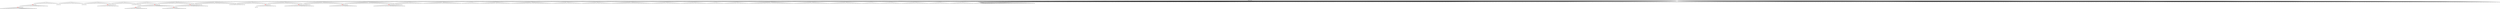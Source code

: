 digraph g {
	"60" -> "61";
	"61" [color=indianred1, style=filled, label="40"];
	"59" -> "60";
	"60" [label="42"];
	"58" -> "59";
	"59" [color=indianred1, style=filled, label="29"];
	"57" -> "58";
	"58" [label="40"];
	"52" -> "53";
	"53" [label="1"];
	"50" -> "51";
	"51" [label="20"];
	"46" -> "47";
	"47" [color=indianred1, style=filled, label="17"];
	"45" -> "46";
	"46" [label="28"];
	"42" -> "43";
	"43" [label="30"];
	"35" -> "36";
	"36" [color=indianred1, style=filled, label="47"];
	"34" -> "35";
	"35" [label="9"];
	"33" -> "34";
	"34" [color=indianred1, style=filled, label="18"];
	"32" -> "33";
	"33" [label="47"];
	"25" -> "26";
	"26" [color=indianred1, style=filled, label="2"];
	"24" -> "25";
	"25" [label="23"];
	"23" -> "24";
	"24" [color=indianred1, style=filled, label="11"];
	"22" -> "23";
	"23" [label="2"];
	"19" -> "20";
	"20" [label="38"];
	"16" -> "17";
	"17" [label="13"];
	"15" -> "16";
	"16" [color=indianred1, style=filled, label="46"];
	"14" -> "15";
	"15" [label="31"];
	"10" -> "11";
	"11" [color=indianred1, style=filled, label="36"];
	"9" -> "10";
	"10" [label="3"];
	"9" -> "12";
	"12" [label="33"];
	"7" -> "8";
	"8" [color=indianred1, style=filled, label="49"];
	"6" -> "7";
	"7" [label="48"];
	"4" -> "5";
	"5" [color=indianred1, style=filled, label="21"];
	"3" -> "4";
	"4" [label="32"];
	"0" -> "1";
	"1" [label="4"];
	"0" -> "2";
	"2" [label="6"];
	"0" -> "3";
	"3" [label="21"];
	"0" -> "6";
	"6" [label="49"];
	"0" -> "9";
	"9" [label="36"];
	"0" -> "13";
	"13" [label="22"];
	"0" -> "14";
	"14" [label="46"];
	"0" -> "18";
	"18" [label="12"];
	"0" -> "19";
	"19" [label="10"];
	"0" -> "21";
	"21" [label="7"];
	"0" -> "22";
	"22" [label="11"];
	"0" -> "27";
	"27" [label="37"];
	"0" -> "28";
	"28" [label="41"];
	"0" -> "29";
	"29" [label="16"];
	"0" -> "30";
	"30" [label="43"];
	"0" -> "31";
	"31" [label="15"];
	"0" -> "32";
	"32" [label="18"];
	"0" -> "37";
	"37" [label="44"];
	"0" -> "38";
	"38" [label="39"];
	"0" -> "39";
	"39" [label="14"];
	"0" -> "40";
	"40" [label="24"];
	"0" -> "41";
	"41" [label="8"];
	"0" -> "42";
	"42" [label="27"];
	"0" -> "44";
	"44" [label="5"];
	"0" -> "45";
	"45" [label="17"];
	"0" -> "48";
	"48" [label="50"];
	"0" -> "49";
	"49" [label="35"];
	"0" -> "50";
	"50" [label="26"];
	"0" -> "52";
	"52" [label="25"];
	"0" -> "54";
	"54" [label="19"];
	"0" -> "55";
	"55" [label="45"];
	"0" -> "56";
	"56" [label="34"];
	"0" -> "57";
	"57" [label="29"];
	"0" [label="germline"];
	"0" -> "cell1";
	"cell1" [shape=box];
	"0" -> "cell2";
	"cell2" [shape=box];
	"24" -> "cell3";
	"cell3" [shape=box];
	"0" -> "cell4";
	"cell4" [shape=box];
	"49" -> "cell5";
	"cell5" [shape=box];
	"8" -> "cell6";
	"cell6" [shape=box];
	"0" -> "cell7";
	"cell7" [shape=box];
	"9" -> "cell8";
	"cell8" [shape=box];
	"52" -> "cell9";
	"cell9" [shape=box];
	"59" -> "cell10";
	"cell10" [shape=box];
	"0" -> "cell11";
	"cell11" [shape=box];
	"0" -> "cell12";
	"cell12" [shape=box];
	"31" -> "cell13";
	"cell13" [shape=box];
	"0" -> "cell14";
	"cell14" [shape=box];
	"0" -> "cell15";
	"cell15" [shape=box];
	"20" -> "cell16";
	"cell16" [shape=box];
	"38" -> "cell17";
	"cell17" [shape=box];
	"38" -> "cell18";
	"cell18" [shape=box];
	"44" -> "cell19";
	"cell19" [shape=box];
	"0" -> "cell20";
	"cell20" [shape=box];
	"0" -> "cell21";
	"cell21" [shape=box];
	"24" -> "cell22";
	"cell22" [shape=box];
	"40" -> "cell23";
	"cell23" [shape=box];
	"28" -> "cell24";
	"cell24" [shape=box];
	"1" -> "cell25";
	"cell25" [shape=box];
	"55" -> "cell26";
	"cell26" [shape=box];
	"4" -> "cell27";
	"cell27" [shape=box];
	"0" -> "cell28";
	"cell28" [shape=box];
	"0" -> "cell29";
	"cell29" [shape=box];
	"0" -> "cell30";
	"cell30" [shape=box];
	"0" -> "cell31";
	"cell31" [shape=box];
	"0" -> "cell32";
	"cell32" [shape=box];
	"0" -> "cell33";
	"cell33" [shape=box];
	"32" -> "cell34";
	"cell34" [shape=box];
	"22" -> "cell35";
	"cell35" [shape=box];
	"0" -> "cell36";
	"cell36" [shape=box];
	"50" -> "cell37";
	"cell37" [shape=box];
	"0" -> "cell38";
	"cell38" [shape=box];
	"0" -> "cell39";
	"cell39" [shape=box];
	"0" -> "cell40";
	"cell40" [shape=box];
	"0" -> "cell41";
	"cell41" [shape=box];
	"55" -> "cell42";
	"cell42" [shape=box];
	"18" -> "cell43";
	"cell43" [shape=box];
	"38" -> "cell44";
	"cell44" [shape=box];
	"45" -> "cell45";
	"cell45" [shape=box];
	"0" -> "cell46";
	"cell46" [shape=box];
	"16" -> "cell47";
	"cell47" [shape=box];
	"0" -> "cell48";
	"cell48" [shape=box];
	"29" -> "cell49";
	"cell49" [shape=box];
	"31" -> "cell50";
	"cell50" [shape=box];
	"0" -> "cell51";
	"cell51" [shape=box];
	"61" -> "cell52";
	"cell52" [shape=box];
	"19" -> "cell53";
	"cell53" [shape=box];
	"0" -> "cell54";
	"cell54" [shape=box];
	"0" -> "cell55";
	"cell55" [shape=box];
	"0" -> "cell56";
	"cell56" [shape=box];
	"0" -> "cell57";
	"cell57" [shape=box];
	"48" -> "cell58";
	"cell58" [shape=box];
	"0" -> "cell59";
	"cell59" [shape=box];
	"8" -> "cell60";
	"cell60" [shape=box];
	"26" -> "cell61";
	"cell61" [shape=box];
	"59" -> "cell62";
	"cell62" [shape=box];
	"1" -> "cell63";
	"cell63" [shape=box];
	"0" -> "cell64";
	"cell64" [shape=box];
	"39" -> "cell65";
	"cell65" [shape=box];
	"28" -> "cell66";
	"cell66" [shape=box];
	"0" -> "cell67";
	"cell67" [shape=box];
	"0" -> "cell68";
	"cell68" [shape=box];
	"0" -> "cell69";
	"cell69" [shape=box];
	"0" -> "cell70";
	"cell70" [shape=box];
	"29" -> "cell71";
	"cell71" [shape=box];
	"54" -> "cell72";
	"cell72" [shape=box];
	"0" -> "cell73";
	"cell73" [shape=box];
	"0" -> "cell74";
	"cell74" [shape=box];
	"0" -> "cell75";
	"cell75" [shape=box];
	"18" -> "cell76";
	"cell76" [shape=box];
	"26" -> "cell77";
	"cell77" [shape=box];
	"48" -> "cell78";
	"cell78" [shape=box];
	"22" -> "cell79";
	"cell79" [shape=box];
	"0" -> "cell80";
	"cell80" [shape=box];
	"0" -> "cell81";
	"cell81" [shape=box];
	"53" -> "cell82";
	"cell82" [shape=box];
	"0" -> "cell83";
	"cell83" [shape=box];
	"31" -> "cell84";
	"cell84" [shape=box];
	"0" -> "cell85";
	"cell85" [shape=box];
	"0" -> "cell86";
	"cell86" [shape=box];
	"59" -> "cell87";
	"cell87" [shape=box];
	"14" -> "cell88";
	"cell88" [shape=box];
	"34" -> "cell89";
	"cell89" [shape=box];
	"0" -> "cell90";
	"cell90" [shape=box];
	"0" -> "cell91";
	"cell91" [shape=box];
	"16" -> "cell92";
	"cell92" [shape=box];
	"0" -> "cell93";
	"cell93" [shape=box];
	"41" -> "cell94";
	"cell94" [shape=box];
	"0" -> "cell95";
	"cell95" [shape=box];
	"6" -> "cell96";
	"cell96" [shape=box];
	"0" -> "cell97";
	"cell97" [shape=box];
	"24" -> "cell98";
	"cell98" [shape=box];
	"37" -> "cell99";
	"cell99" [shape=box];
	"13" -> "cell100";
	"cell100" [shape=box];
	"21" -> "cell101";
	"cell101" [shape=box];
	"22" -> "cell102";
	"cell102" [shape=box];
	"57" -> "cell103";
	"cell103" [shape=box];
	"18" -> "cell104";
	"cell104" [shape=box];
	"0" -> "cell105";
	"cell105" [shape=box];
	"1" -> "cell106";
	"cell106" [shape=box];
	"1" -> "cell107";
	"cell107" [shape=box];
	"0" -> "cell108";
	"cell108" [shape=box];
	"0" -> "cell109";
	"cell109" [shape=box];
	"38" -> "cell110";
	"cell110" [shape=box];
	"0" -> "cell111";
	"cell111" [shape=box];
	"0" -> "cell112";
	"cell112" [shape=box];
	"59" -> "cell113";
	"cell113" [shape=box];
	"0" -> "cell114";
	"cell114" [shape=box];
	"0" -> "cell115";
	"cell115" [shape=box];
	"0" -> "cell116";
	"cell116" [shape=box];
	"0" -> "cell117";
	"cell117" [shape=box];
	"46" -> "cell118";
	"cell118" [shape=box];
	"0" -> "cell119";
	"cell119" [shape=box];
	"0" -> "cell120";
	"cell120" [shape=box];
	"45" -> "cell121";
	"cell121" [shape=box];
	"59" -> "cell122";
	"cell122" [shape=box];
	"24" -> "cell123";
	"cell123" [shape=box];
	"44" -> "cell124";
	"cell124" [shape=box];
	"52" -> "cell125";
	"cell125" [shape=box];
	"61" -> "cell126";
	"cell126" [shape=box];
	"0" -> "cell127";
	"cell127" [shape=box];
	"9" -> "cell128";
	"cell128" [shape=box];
	"9" -> "cell129";
	"cell129" [shape=box];
	"9" -> "cell130";
	"cell130" [shape=box];
	"0" -> "cell131";
	"cell131" [shape=box];
	"42" -> "cell132";
	"cell132" [shape=box];
	"48" -> "cell133";
	"cell133" [shape=box];
	"50" -> "cell134";
	"cell134" [shape=box];
	"0" -> "cell135";
	"cell135" [shape=box];
	"57" -> "cell136";
	"cell136" [shape=box];
	"26" -> "cell137";
	"cell137" [shape=box];
	"14" -> "cell138";
	"cell138" [shape=box];
	"0" -> "cell139";
	"cell139" [shape=box];
	"8" -> "cell140";
	"cell140" [shape=box];
	"34" -> "cell141";
	"cell141" [shape=box];
	"27" -> "cell142";
	"cell142" [shape=box];
	"0" -> "cell143";
	"cell143" [shape=box];
	"0" -> "cell144";
	"cell144" [shape=box];
	"0" -> "cell145";
	"cell145" [shape=box];
	"0" -> "cell146";
	"cell146" [shape=box];
	"0" -> "cell147";
	"cell147" [shape=box];
	"0" -> "cell148";
	"cell148" [shape=box];
	"0" -> "cell149";
	"cell149" [shape=box];
	"15" -> "cell150";
	"cell150" [shape=box];
	"0" -> "cell151";
	"cell151" [shape=box];
	"30" -> "cell152";
	"cell152" [shape=box];
	"9" -> "cell153";
	"cell153" [shape=box];
	"42" -> "cell154";
	"cell154" [shape=box];
	"0" -> "cell155";
	"cell155" [shape=box];
	"23" -> "cell156";
	"cell156" [shape=box];
	"14" -> "cell157";
	"cell157" [shape=box];
	"18" -> "cell158";
	"cell158" [shape=box];
	"48" -> "cell159";
	"cell159" [shape=box];
	"0" -> "cell160";
	"cell160" [shape=box];
	"9" -> "cell161";
	"cell161" [shape=box];
	"1" -> "cell162";
	"cell162" [shape=box];
	"0" -> "cell163";
	"cell163" [shape=box];
	"0" -> "cell164";
	"cell164" [shape=box];
	"61" -> "cell165";
	"cell165" [shape=box];
	"0" -> "cell166";
	"cell166" [shape=box];
	"29" -> "cell167";
	"cell167" [shape=box];
	"0" -> "cell168";
	"cell168" [shape=box];
	"41" -> "cell169";
	"cell169" [shape=box];
	"0" -> "cell170";
	"cell170" [shape=box];
	"0" -> "cell171";
	"cell171" [shape=box];
	"61" -> "cell172";
	"cell172" [shape=box];
	"30" -> "cell173";
	"cell173" [shape=box];
	"54" -> "cell174";
	"cell174" [shape=box];
	"21" -> "cell175";
	"cell175" [shape=box];
	"0" -> "cell176";
	"cell176" [shape=box];
	"0" -> "cell177";
	"cell177" [shape=box];
	"44" -> "cell178";
	"cell178" [shape=box];
	"0" -> "cell179";
	"cell179" [shape=box];
	"0" -> "cell180";
	"cell180" [shape=box];
	"43" -> "cell181";
	"cell181" [shape=box];
	"52" -> "cell182";
	"cell182" [shape=box];
	"28" -> "cell183";
	"cell183" [shape=box];
	"28" -> "cell184";
	"cell184" [shape=box];
	"38" -> "cell185";
	"cell185" [shape=box];
	"0" -> "cell186";
	"cell186" [shape=box];
	"13" -> "cell187";
	"cell187" [shape=box];
	"55" -> "cell188";
	"cell188" [shape=box];
	"49" -> "cell189";
	"cell189" [shape=box];
	"31" -> "cell190";
	"cell190" [shape=box];
	"6" -> "cell191";
	"cell191" [shape=box];
	"0" -> "cell192";
	"cell192" [shape=box];
	"0" -> "cell193";
	"cell193" [shape=box];
	"0" -> "cell194";
	"cell194" [shape=box];
	"0" -> "cell195";
	"cell195" [shape=box];
	"14" -> "cell196";
	"cell196" [shape=box];
	"0" -> "cell197";
	"cell197" [shape=box];
	"0" -> "cell198";
	"cell198" [shape=box];
	"49" -> "cell199";
	"cell199" [shape=box];
	"0" -> "cell200";
	"cell200" [shape=box];
	"0" -> "cell201";
	"cell201" [shape=box];
	"45" -> "cell202";
	"cell202" [shape=box];
	"0" -> "cell203";
	"cell203" [shape=box];
	"0" -> "cell204";
	"cell204" [shape=box];
	"40" -> "cell205";
	"cell205" [shape=box];
	"0" -> "cell206";
	"cell206" [shape=box];
	"0" -> "cell207";
	"cell207" [shape=box];
	"0" -> "cell208";
	"cell208" [shape=box];
	"0" -> "cell209";
	"cell209" [shape=box];
	"31" -> "cell210";
	"cell210" [shape=box];
	"49" -> "cell211";
	"cell211" [shape=box];
	"0" -> "cell212";
	"cell212" [shape=box];
	"36" -> "cell213";
	"cell213" [shape=box];
	"0" -> "cell214";
	"cell214" [shape=box];
	"39" -> "cell215";
	"cell215" [shape=box];
	"0" -> "cell216";
	"cell216" [shape=box];
	"55" -> "cell217";
	"cell217" [shape=box];
	"53" -> "cell218";
	"cell218" [shape=box];
	"0" -> "cell219";
	"cell219" [shape=box];
	"40" -> "cell220";
	"cell220" [shape=box];
	"4" -> "cell221";
	"cell221" [shape=box];
	"0" -> "cell222";
	"cell222" [shape=box];
	"0" -> "cell223";
	"cell223" [shape=box];
	"55" -> "cell224";
	"cell224" [shape=box];
	"0" -> "cell225";
	"cell225" [shape=box];
	"0" -> "cell226";
	"cell226" [shape=box];
	"0" -> "cell227";
	"cell227" [shape=box];
	"0" -> "cell228";
	"cell228" [shape=box];
	"0" -> "cell229";
	"cell229" [shape=box];
	"0" -> "cell230";
	"cell230" [shape=box];
	"0" -> "cell231";
	"cell231" [shape=box];
	"0" -> "cell232";
	"cell232" [shape=box];
	"0" -> "cell233";
	"cell233" [shape=box];
	"1" -> "cell234";
	"cell234" [shape=box];
	"33" -> "cell235";
	"cell235" [shape=box];
	"39" -> "cell236";
	"cell236" [shape=box];
	"0" -> "cell237";
	"cell237" [shape=box];
	"56" -> "cell238";
	"cell238" [shape=box];
	"0" -> "cell239";
	"cell239" [shape=box];
	"0" -> "cell240";
	"cell240" [shape=box];
	"0" -> "cell241";
	"cell241" [shape=box];
	"0" -> "cell242";
	"cell242" [shape=box];
	"23" -> "cell243";
	"cell243" [shape=box];
	"0" -> "cell244";
	"cell244" [shape=box];
	"0" -> "cell245";
	"cell245" [shape=box];
	"1" -> "cell246";
	"cell246" [shape=box];
	"0" -> "cell247";
	"cell247" [shape=box];
	"0" -> "cell248";
	"cell248" [shape=box];
	"0" -> "cell249";
	"cell249" [shape=box];
	"52" -> "cell250";
	"cell250" [shape=box];
	"17" -> "cell251";
	"cell251" [shape=box];
	"0" -> "cell252";
	"cell252" [shape=box];
	"11" -> "cell253";
	"cell253" [shape=box];
	"0" -> "cell254";
	"cell254" [shape=box];
	"0" -> "cell255";
	"cell255" [shape=box];
	"0" -> "cell256";
	"cell256" [shape=box];
	"55" -> "cell257";
	"cell257" [shape=box];
	"41" -> "cell258";
	"cell258" [shape=box];
	"36" -> "cell259";
	"cell259" [shape=box];
	"0" -> "cell260";
	"cell260" [shape=box];
	"0" -> "cell261";
	"cell261" [shape=box];
	"18" -> "cell262";
	"cell262" [shape=box];
	"0" -> "cell263";
	"cell263" [shape=box];
	"21" -> "cell264";
	"cell264" [shape=box];
	"24" -> "cell265";
	"cell265" [shape=box];
	"0" -> "cell266";
	"cell266" [shape=box];
	"13" -> "cell267";
	"cell267" [shape=box];
	"28" -> "cell268";
	"cell268" [shape=box];
	"32" -> "cell269";
	"cell269" [shape=box];
	"39" -> "cell270";
	"cell270" [shape=box];
	"59" -> "cell271";
	"cell271" [shape=box];
	"36" -> "cell272";
	"cell272" [shape=box];
	"48" -> "cell273";
	"cell273" [shape=box];
	"6" -> "cell274";
	"cell274" [shape=box];
	"0" -> "cell275";
	"cell275" [shape=box];
	"0" -> "cell276";
	"cell276" [shape=box];
	"0" -> "cell277";
	"cell277" [shape=box];
	"22" -> "cell278";
	"cell278" [shape=box];
	"34" -> "cell279";
	"cell279" [shape=box];
	"0" -> "cell280";
	"cell280" [shape=box];
	"0" -> "cell281";
	"cell281" [shape=box];
	"0" -> "cell282";
	"cell282" [shape=box];
	"26" -> "cell283";
	"cell283" [shape=box];
	"39" -> "cell284";
	"cell284" [shape=box];
	"0" -> "cell285";
	"cell285" [shape=box];
	"0" -> "cell286";
	"cell286" [shape=box];
	"0" -> "cell287";
	"cell287" [shape=box];
	"8" -> "cell288";
	"cell288" [shape=box];
	"0" -> "cell289";
	"cell289" [shape=box];
	"6" -> "cell290";
	"cell290" [shape=box];
	"0" -> "cell291";
	"cell291" [shape=box];
	"20" -> "cell292";
	"cell292" [shape=box];
	"0" -> "cell293";
	"cell293" [shape=box];
	"0" -> "cell294";
	"cell294" [shape=box];
	"34" -> "cell295";
	"cell295" [shape=box];
	"1" -> "cell296";
	"cell296" [shape=box];
	"0" -> "cell297";
	"cell297" [shape=box];
	"0" -> "cell298";
	"cell298" [shape=box];
	"0" -> "cell299";
	"cell299" [shape=box];
	"28" -> "cell300";
	"cell300" [shape=box];
	"0" -> "cell301";
	"cell301" [shape=box];
	"19" -> "cell302";
	"cell302" [shape=box];
	"16" -> "cell303";
	"cell303" [shape=box];
	"61" -> "cell304";
	"cell304" [shape=box];
	"61" -> "cell305";
	"cell305" [shape=box];
	"61" -> "cell306";
	"cell306" [shape=box];
	"0" -> "cell307";
	"cell307" [shape=box];
	"0" -> "cell308";
	"cell308" [shape=box];
	"0" -> "cell309";
	"cell309" [shape=box];
	"0" -> "cell310";
	"cell310" [shape=box];
	"39" -> "cell311";
	"cell311" [shape=box];
	"0" -> "cell312";
	"cell312" [shape=box];
	"0" -> "cell313";
	"cell313" [shape=box];
	"0" -> "cell314";
	"cell314" [shape=box];
	"0" -> "cell315";
	"cell315" [shape=box];
	"0" -> "cell316";
	"cell316" [shape=box];
	"0" -> "cell317";
	"cell317" [shape=box];
	"47" -> "cell318";
	"cell318" [shape=box];
	"0" -> "cell319";
	"cell319" [shape=box];
	"0" -> "cell320";
	"cell320" [shape=box];
	"20" -> "cell321";
	"cell321" [shape=box];
	"0" -> "cell322";
	"cell322" [shape=box];
	"31" -> "cell323";
	"cell323" [shape=box];
	"19" -> "cell324";
	"cell324" [shape=box];
	"39" -> "cell325";
	"cell325" [shape=box];
	"0" -> "cell326";
	"cell326" [shape=box];
	"42" -> "cell327";
	"cell327" [shape=box];
	"0" -> "cell328";
	"cell328" [shape=box];
	"0" -> "cell329";
	"cell329" [shape=box];
	"42" -> "cell330";
	"cell330" [shape=box];
	"34" -> "cell331";
	"cell331" [shape=box];
	"0" -> "cell332";
	"cell332" [shape=box];
	"0" -> "cell333";
	"cell333" [shape=box];
	"0" -> "cell334";
	"cell334" [shape=box];
	"0" -> "cell335";
	"cell335" [shape=box];
	"0" -> "cell336";
	"cell336" [shape=box];
	"9" -> "cell337";
	"cell337" [shape=box];
	"40" -> "cell338";
	"cell338" [shape=box];
	"1" -> "cell339";
	"cell339" [shape=box];
	"24" -> "cell340";
	"cell340" [shape=box];
	"11" -> "cell341";
	"cell341" [shape=box];
	"32" -> "cell342";
	"cell342" [shape=box];
	"37" -> "cell343";
	"cell343" [shape=box];
	"0" -> "cell344";
	"cell344" [shape=box];
	"0" -> "cell345";
	"cell345" [shape=box];
	"38" -> "cell346";
	"cell346" [shape=box];
	"22" -> "cell347";
	"cell347" [shape=box];
	"6" -> "cell348";
	"cell348" [shape=box];
	"0" -> "cell349";
	"cell349" [shape=box];
	"0" -> "cell350";
	"cell350" [shape=box];
	"26" -> "cell351";
	"cell351" [shape=box];
	"20" -> "cell352";
	"cell352" [shape=box];
	"14" -> "cell353";
	"cell353" [shape=box];
	"9" -> "cell354";
	"cell354" [shape=box];
	"38" -> "cell355";
	"cell355" [shape=box];
	"0" -> "cell356";
	"cell356" [shape=box];
	"56" -> "cell357";
	"cell357" [shape=box];
	"0" -> "cell358";
	"cell358" [shape=box];
	"0" -> "cell359";
	"cell359" [shape=box];
	"19" -> "cell360";
	"cell360" [shape=box];
	"0" -> "cell361";
	"cell361" [shape=box];
	"56" -> "cell362";
	"cell362" [shape=box];
	"52" -> "cell363";
	"cell363" [shape=box];
	"0" -> "cell364";
	"cell364" [shape=box];
	"49" -> "cell365";
	"cell365" [shape=box];
	"40" -> "cell366";
	"cell366" [shape=box];
	"26" -> "cell367";
	"cell367" [shape=box];
	"5" -> "cell368";
	"cell368" [shape=box];
	"0" -> "cell369";
	"cell369" [shape=box];
	"0" -> "cell370";
	"cell370" [shape=box];
	"21" -> "cell371";
	"cell371" [shape=box];
	"0" -> "cell372";
	"cell372" [shape=box];
	"21" -> "cell373";
	"cell373" [shape=box];
	"0" -> "cell374";
	"cell374" [shape=box];
	"0" -> "cell375";
	"cell375" [shape=box];
	"0" -> "cell376";
	"cell376" [shape=box];
	"57" -> "cell377";
	"cell377" [shape=box];
	"0" -> "cell378";
	"cell378" [shape=box];
	"0" -> "cell379";
	"cell379" [shape=box];
	"0" -> "cell380";
	"cell380" [shape=box];
	"35" -> "cell381";
	"cell381" [shape=box];
	"0" -> "cell382";
	"cell382" [shape=box];
	"27" -> "cell383";
	"cell383" [shape=box];
	"0" -> "cell384";
	"cell384" [shape=box];
	"26" -> "cell385";
	"cell385" [shape=box];
	"0" -> "cell386";
	"cell386" [shape=box];
	"0" -> "cell387";
	"cell387" [shape=box];
	"0" -> "cell388";
	"cell388" [shape=box];
	"0" -> "cell389";
	"cell389" [shape=box];
	"2" -> "cell390";
	"cell390" [shape=box];
	"1" -> "cell391";
	"cell391" [shape=box];
	"27" -> "cell392";
	"cell392" [shape=box];
	"16" -> "cell393";
	"cell393" [shape=box];
	"45" -> "cell394";
	"cell394" [shape=box];
	"0" -> "cell395";
	"cell395" [shape=box];
	"37" -> "cell396";
	"cell396" [shape=box];
	"0" -> "cell397";
	"cell397" [shape=box];
	"22" -> "cell398";
	"cell398" [shape=box];
	"0" -> "cell399";
	"cell399" [shape=box];
	"27" -> "cell400";
	"cell400" [shape=box];
	"32" -> "cell401";
	"cell401" [shape=box];
	"0" -> "cell402";
	"cell402" [shape=box];
	"19" -> "cell403";
	"cell403" [shape=box];
	"13" -> "cell404";
	"cell404" [shape=box];
	"45" -> "cell405";
	"cell405" [shape=box];
	"0" -> "cell406";
	"cell406" [shape=box];
	"36" -> "cell407";
	"cell407" [shape=box];
	"6" -> "cell408";
	"cell408" [shape=box];
	"0" -> "cell409";
	"cell409" [shape=box];
	"0" -> "cell410";
	"cell410" [shape=box];
	"0" -> "cell411";
	"cell411" [shape=box];
	"0" -> "cell412";
	"cell412" [shape=box];
	"0" -> "cell413";
	"cell413" [shape=box];
	"0" -> "cell414";
	"cell414" [shape=box];
	"44" -> "cell415";
	"cell415" [shape=box];
	"0" -> "cell416";
	"cell416" [shape=box];
	"47" -> "cell417";
	"cell417" [shape=box];
	"3" -> "cell418";
	"cell418" [shape=box];
	"0" -> "cell419";
	"cell419" [shape=box];
	"0" -> "cell420";
	"cell420" [shape=box];
	"2" -> "cell421";
	"cell421" [shape=box];
	"0" -> "cell422";
	"cell422" [shape=box];
	"0" -> "cell423";
	"cell423" [shape=box];
	"24" -> "cell424";
	"cell424" [shape=box];
	"18" -> "cell425";
	"cell425" [shape=box];
	"0" -> "cell426";
	"cell426" [shape=box];
	"0" -> "cell427";
	"cell427" [shape=box];
	"0" -> "cell428";
	"cell428" [shape=box];
	"7" -> "cell429";
	"cell429" [shape=box];
	"14" -> "cell430";
	"cell430" [shape=box];
	"39" -> "cell431";
	"cell431" [shape=box];
	"3" -> "cell432";
	"cell432" [shape=box];
	"9" -> "cell433";
	"cell433" [shape=box];
	"0" -> "cell434";
	"cell434" [shape=box];
	"0" -> "cell435";
	"cell435" [shape=box];
	"0" -> "cell436";
	"cell436" [shape=box];
	"0" -> "cell437";
	"cell437" [shape=box];
	"45" -> "cell438";
	"cell438" [shape=box];
	"40" -> "cell439";
	"cell439" [shape=box];
	"1" -> "cell440";
	"cell440" [shape=box];
	"0" -> "cell441";
	"cell441" [shape=box];
	"20" -> "cell442";
	"cell442" [shape=box];
	"56" -> "cell443";
	"cell443" [shape=box];
	"0" -> "cell444";
	"cell444" [shape=box];
	"14" -> "cell445";
	"cell445" [shape=box];
	"3" -> "cell446";
	"cell446" [shape=box];
	"0" -> "cell447";
	"cell447" [shape=box];
	"0" -> "cell448";
	"cell448" [shape=box];
	"0" -> "cell449";
	"cell449" [shape=box];
	"0" -> "cell450";
	"cell450" [shape=box];
	"0" -> "cell451";
	"cell451" [shape=box];
	"0" -> "cell452";
	"cell452" [shape=box];
	"56" -> "cell453";
	"cell453" [shape=box];
	"17" -> "cell454";
	"cell454" [shape=box];
	"0" -> "cell455";
	"cell455" [shape=box];
	"43" -> "cell456";
	"cell456" [shape=box];
	"34" -> "cell457";
	"cell457" [shape=box];
	"0" -> "cell458";
	"cell458" [shape=box];
	"0" -> "cell459";
	"cell459" [shape=box];
	"18" -> "cell460";
	"cell460" [shape=box];
	"0" -> "cell461";
	"cell461" [shape=box];
	"28" -> "cell462";
	"cell462" [shape=box];
	"0" -> "cell463";
	"cell463" [shape=box];
	"0" -> "cell464";
	"cell464" [shape=box];
	"0" -> "cell465";
	"cell465" [shape=box];
	"0" -> "cell466";
	"cell466" [shape=box];
	"11" -> "cell467";
	"cell467" [shape=box];
	"11" -> "cell468";
	"cell468" [shape=box];
	"39" -> "cell469";
	"cell469" [shape=box];
	"0" -> "cell470";
	"cell470" [shape=box];
	"0" -> "cell471";
	"cell471" [shape=box];
	"0" -> "cell472";
	"cell472" [shape=box];
	"14" -> "cell473";
	"cell473" [shape=box];
	"0" -> "cell474";
	"cell474" [shape=box];
	"0" -> "cell475";
	"cell475" [shape=box];
	"0" -> "cell476";
	"cell476" [shape=box];
	"9" -> "cell477";
	"cell477" [shape=box];
	"0" -> "cell478";
	"cell478" [shape=box];
	"45" -> "cell479";
	"cell479" [shape=box];
	"0" -> "cell480";
	"cell480" [shape=box];
	"0" -> "cell481";
	"cell481" [shape=box];
	"0" -> "cell482";
	"cell482" [shape=box];
	"0" -> "cell483";
	"cell483" [shape=box];
	"0" -> "cell484";
	"cell484" [shape=box];
	"0" -> "cell485";
	"cell485" [shape=box];
	"0" -> "cell486";
	"cell486" [shape=box];
	"37" -> "cell487";
	"cell487" [shape=box];
	"52" -> "cell488";
	"cell488" [shape=box];
	"0" -> "cell489";
	"cell489" [shape=box];
	"2" -> "cell490";
	"cell490" [shape=box];
	"21" -> "cell491";
	"cell491" [shape=box];
	"0" -> "cell492";
	"cell492" [shape=box];
	"55" -> "cell493";
	"cell493" [shape=box];
	"0" -> "cell494";
	"cell494" [shape=box];
	"13" -> "cell495";
	"cell495" [shape=box];
	"0" -> "cell496";
	"cell496" [shape=box];
	"0" -> "cell497";
	"cell497" [shape=box];
	"0" -> "cell498";
	"cell498" [shape=box];
	"11" -> "cell499";
	"cell499" [shape=box];
	"0" -> "cell500";
	"cell500" [shape=box];
	"28" -> "cell501";
	"cell501" [shape=box];
	"0" -> "cell502";
	"cell502" [shape=box];
	"0" -> "cell503";
	"cell503" [shape=box];
	"0" -> "cell504";
	"cell504" [shape=box];
	"13" -> "cell505";
	"cell505" [shape=box];
	"0" -> "cell506";
	"cell506" [shape=box];
	"56" -> "cell507";
	"cell507" [shape=box];
	"0" -> "cell508";
	"cell508" [shape=box];
	"52" -> "cell509";
	"cell509" [shape=box];
	"0" -> "cell510";
	"cell510" [shape=box];
	"19" -> "cell511";
	"cell511" [shape=box];
	"0" -> "cell512";
	"cell512" [shape=box];
	"0" -> "cell513";
	"cell513" [shape=box];
	"0" -> "cell514";
	"cell514" [shape=box];
	"6" -> "cell515";
	"cell515" [shape=box];
	"0" -> "cell516";
	"cell516" [shape=box];
	"34" -> "cell517";
	"cell517" [shape=box];
	"61" -> "cell518";
	"cell518" [shape=box];
	"0" -> "cell519";
	"cell519" [shape=box];
	"38" -> "cell520";
	"cell520" [shape=box];
	"33" -> "cell521";
	"cell521" [shape=box];
	"0" -> "cell522";
	"cell522" [shape=box];
	"0" -> "cell523";
	"cell523" [shape=box];
	"0" -> "cell524";
	"cell524" [shape=box];
	"28" -> "cell525";
	"cell525" [shape=box];
	"54" -> "cell526";
	"cell526" [shape=box];
	"39" -> "cell527";
	"cell527" [shape=box];
	"22" -> "cell528";
	"cell528" [shape=box];
	"34" -> "cell529";
	"cell529" [shape=box];
	"16" -> "cell530";
	"cell530" [shape=box];
	"3" -> "cell531";
	"cell531" [shape=box];
	"0" -> "cell532";
	"cell532" [shape=box];
	"0" -> "cell533";
	"cell533" [shape=box];
	"3" -> "cell534";
	"cell534" [shape=box];
	"54" -> "cell535";
	"cell535" [shape=box];
	"22" -> "cell536";
	"cell536" [shape=box];
	"12" -> "cell537";
	"cell537" [shape=box];
	"36" -> "cell538";
	"cell538" [shape=box];
	"0" -> "cell539";
	"cell539" [shape=box];
	"0" -> "cell540";
	"cell540" [shape=box];
	"0" -> "cell541";
	"cell541" [shape=box];
	"0" -> "cell542";
	"cell542" [shape=box];
	"36" -> "cell543";
	"cell543" [shape=box];
	"38" -> "cell544";
	"cell544" [shape=box];
	"0" -> "cell545";
	"cell545" [shape=box];
	"0" -> "cell546";
	"cell546" [shape=box];
	"54" -> "cell547";
	"cell547" [shape=box];
	"37" -> "cell548";
	"cell548" [shape=box];
	"36" -> "cell549";
	"cell549" [shape=box];
	"0" -> "cell550";
	"cell550" [shape=box];
	"0" -> "cell551";
	"cell551" [shape=box];
	"0" -> "cell552";
	"cell552" [shape=box];
	"0" -> "cell553";
	"cell553" [shape=box];
	"21" -> "cell554";
	"cell554" [shape=box];
	"0" -> "cell555";
	"cell555" [shape=box];
	"0" -> "cell556";
	"cell556" [shape=box];
	"0" -> "cell557";
	"cell557" [shape=box];
	"0" -> "cell558";
	"cell558" [shape=box];
	"0" -> "cell559";
	"cell559" [shape=box];
	"0" -> "cell560";
	"cell560" [shape=box];
	"3" -> "cell561";
	"cell561" [shape=box];
	"0" -> "cell562";
	"cell562" [shape=box];
	"5" -> "cell563";
	"cell563" [shape=box];
	"18" -> "cell564";
	"cell564" [shape=box];
	"0" -> "cell565";
	"cell565" [shape=box];
	"0" -> "cell566";
	"cell566" [shape=box];
	"0" -> "cell567";
	"cell567" [shape=box];
	"20" -> "cell568";
	"cell568" [shape=box];
	"50" -> "cell569";
	"cell569" [shape=box];
	"0" -> "cell570";
	"cell570" [shape=box];
	"14" -> "cell571";
	"cell571" [shape=box];
	"0" -> "cell572";
	"cell572" [shape=box];
	"0" -> "cell573";
	"cell573" [shape=box];
	"0" -> "cell574";
	"cell574" [shape=box];
	"14" -> "cell575";
	"cell575" [shape=box];
	"10" -> "cell576";
	"cell576" [shape=box];
	"56" -> "cell577";
	"cell577" [shape=box];
	"0" -> "cell578";
	"cell578" [shape=box];
	"12" -> "cell579";
	"cell579" [shape=box];
	"0" -> "cell580";
	"cell580" [shape=box];
	"9" -> "cell581";
	"cell581" [shape=box];
	"0" -> "cell582";
	"cell582" [shape=box];
	"48" -> "cell583";
	"cell583" [shape=box];
	"0" -> "cell584";
	"cell584" [shape=box];
	"30" -> "cell585";
	"cell585" [shape=box];
	"3" -> "cell586";
	"cell586" [shape=box];
	"15" -> "cell587";
	"cell587" [shape=box];
	"5" -> "cell588";
	"cell588" [shape=box];
	"0" -> "cell589";
	"cell589" [shape=box];
	"36" -> "cell590";
	"cell590" [shape=box];
	"0" -> "cell591";
	"cell591" [shape=box];
	"59" -> "cell592";
	"cell592" [shape=box];
	"19" -> "cell593";
	"cell593" [shape=box];
	"0" -> "cell594";
	"cell594" [shape=box];
	"54" -> "cell595";
	"cell595" [shape=box];
	"0" -> "cell596";
	"cell596" [shape=box];
	"6" -> "cell597";
	"cell597" [shape=box];
	"19" -> "cell598";
	"cell598" [shape=box];
	"0" -> "cell599";
	"cell599" [shape=box];
	"28" -> "cell600";
	"cell600" [shape=box];
	"0" -> "cell601";
	"cell601" [shape=box];
	"0" -> "cell602";
	"cell602" [shape=box];
	"50" -> "cell603";
	"cell603" [shape=box];
	"54" -> "cell604";
	"cell604" [shape=box];
	"0" -> "cell605";
	"cell605" [shape=box];
	"50" -> "cell606";
	"cell606" [shape=box];
	"0" -> "cell607";
	"cell607" [shape=box];
	"48" -> "cell608";
	"cell608" [shape=box];
	"30" -> "cell609";
	"cell609" [shape=box];
	"52" -> "cell610";
	"cell610" [shape=box];
	"5" -> "cell611";
	"cell611" [shape=box];
	"22" -> "cell612";
	"cell612" [shape=box];
	"29" -> "cell613";
	"cell613" [shape=box];
	"39" -> "cell614";
	"cell614" [shape=box];
	"0" -> "cell615";
	"cell615" [shape=box];
	"49" -> "cell616";
	"cell616" [shape=box];
	"0" -> "cell617";
	"cell617" [shape=box];
	"0" -> "cell618";
	"cell618" [shape=box];
	"57" -> "cell619";
	"cell619" [shape=box];
	"0" -> "cell620";
	"cell620" [shape=box];
	"0" -> "cell621";
	"cell621" [shape=box];
	"0" -> "cell622";
	"cell622" [shape=box];
	"0" -> "cell623";
	"cell623" [shape=box];
	"50" -> "cell624";
	"cell624" [shape=box];
	"0" -> "cell625";
	"cell625" [shape=box];
	"0" -> "cell626";
	"cell626" [shape=box];
	"0" -> "cell627";
	"cell627" [shape=box];
	"29" -> "cell628";
	"cell628" [shape=box];
	"0" -> "cell629";
	"cell629" [shape=box];
	"0" -> "cell630";
	"cell630" [shape=box];
	"0" -> "cell631";
	"cell631" [shape=box];
	"0" -> "cell632";
	"cell632" [shape=box];
	"59" -> "cell633";
	"cell633" [shape=box];
	"41" -> "cell634";
	"cell634" [shape=box];
	"0" -> "cell635";
	"cell635" [shape=box];
	"0" -> "cell636";
	"cell636" [shape=box];
	"0" -> "cell637";
	"cell637" [shape=box];
	"0" -> "cell638";
	"cell638" [shape=box];
	"3" -> "cell639";
	"cell639" [shape=box];
	"0" -> "cell640";
	"cell640" [shape=box];
	"28" -> "cell641";
	"cell641" [shape=box];
	"29" -> "cell642";
	"cell642" [shape=box];
	"49" -> "cell643";
	"cell643" [shape=box];
	"37" -> "cell644";
	"cell644" [shape=box];
	"0" -> "cell645";
	"cell645" [shape=box];
	"28" -> "cell646";
	"cell646" [shape=box];
	"0" -> "cell647";
	"cell647" [shape=box];
	"16" -> "cell648";
	"cell648" [shape=box];
	"39" -> "cell649";
	"cell649" [shape=box];
	"42" -> "cell650";
	"cell650" [shape=box];
	"25" -> "cell651";
	"cell651" [shape=box];
	"39" -> "cell652";
	"cell652" [shape=box];
	"31" -> "cell653";
	"cell653" [shape=box];
	"0" -> "cell654";
	"cell654" [shape=box];
	"16" -> "cell655";
	"cell655" [shape=box];
	"0" -> "cell656";
	"cell656" [shape=box];
	"22" -> "cell657";
	"cell657" [shape=box];
	"0" -> "cell658";
	"cell658" [shape=box];
	"0" -> "cell659";
	"cell659" [shape=box];
	"28" -> "cell660";
	"cell660" [shape=box];
	"6" -> "cell661";
	"cell661" [shape=box];
	"0" -> "cell662";
	"cell662" [shape=box];
	"61" -> "cell663";
	"cell663" [shape=box];
	"0" -> "cell664";
	"cell664" [shape=box];
	"0" -> "cell665";
	"cell665" [shape=box];
	"6" -> "cell666";
	"cell666" [shape=box];
	"0" -> "cell667";
	"cell667" [shape=box];
	"0" -> "cell668";
	"cell668" [shape=box];
	"50" -> "cell669";
	"cell669" [shape=box];
	"5" -> "cell670";
	"cell670" [shape=box];
	"0" -> "cell671";
	"cell671" [shape=box];
	"19" -> "cell672";
	"cell672" [shape=box];
	"0" -> "cell673";
	"cell673" [shape=box];
	"0" -> "cell674";
	"cell674" [shape=box];
	"0" -> "cell675";
	"cell675" [shape=box];
	"6" -> "cell676";
	"cell676" [shape=box];
	"0" -> "cell677";
	"cell677" [shape=box];
	"0" -> "cell678";
	"cell678" [shape=box];
	"0" -> "cell679";
	"cell679" [shape=box];
	"0" -> "cell680";
	"cell680" [shape=box];
	"0" -> "cell681";
	"cell681" [shape=box];
	"0" -> "cell682";
	"cell682" [shape=box];
	"43" -> "cell683";
	"cell683" [shape=box];
	"0" -> "cell684";
	"cell684" [shape=box];
	"55" -> "cell685";
	"cell685" [shape=box];
	"8" -> "cell686";
	"cell686" [shape=box];
	"32" -> "cell687";
	"cell687" [shape=box];
	"0" -> "cell688";
	"cell688" [shape=box];
	"0" -> "cell689";
	"cell689" [shape=box];
	"27" -> "cell690";
	"cell690" [shape=box];
	"0" -> "cell691";
	"cell691" [shape=box];
	"0" -> "cell692";
	"cell692" [shape=box];
	"21" -> "cell693";
	"cell693" [shape=box];
	"0" -> "cell694";
	"cell694" [shape=box];
	"0" -> "cell695";
	"cell695" [shape=box];
	"39" -> "cell696";
	"cell696" [shape=box];
	"0" -> "cell697";
	"cell697" [shape=box];
	"0" -> "cell698";
	"cell698" [shape=box];
	"0" -> "cell699";
	"cell699" [shape=box];
	"0" -> "cell700";
	"cell700" [shape=box];
	"50" -> "cell701";
	"cell701" [shape=box];
	"0" -> "cell702";
	"cell702" [shape=box];
	"0" -> "cell703";
	"cell703" [shape=box];
	"24" -> "cell704";
	"cell704" [shape=box];
	"50" -> "cell705";
	"cell705" [shape=box];
	"0" -> "cell706";
	"cell706" [shape=box];
	"0" -> "cell707";
	"cell707" [shape=box];
	"0" -> "cell708";
	"cell708" [shape=box];
	"0" -> "cell709";
	"cell709" [shape=box];
	"1" -> "cell710";
	"cell710" [shape=box];
	"0" -> "cell711";
	"cell711" [shape=box];
	"0" -> "cell712";
	"cell712" [shape=box];
	"0" -> "cell713";
	"cell713" [shape=box];
	"0" -> "cell714";
	"cell714" [shape=box];
	"0" -> "cell715";
	"cell715" [shape=box];
	"14" -> "cell716";
	"cell716" [shape=box];
	"0" -> "cell717";
	"cell717" [shape=box];
	"38" -> "cell718";
	"cell718" [shape=box];
	"0" -> "cell719";
	"cell719" [shape=box];
	"16" -> "cell720";
	"cell720" [shape=box];
	"26" -> "cell721";
	"cell721" [shape=box];
	"0" -> "cell722";
	"cell722" [shape=box];
	"45" -> "cell723";
	"cell723" [shape=box];
	"11" -> "cell724";
	"cell724" [shape=box];
	"0" -> "cell725";
	"cell725" [shape=box];
	"27" -> "cell726";
	"cell726" [shape=box];
	"0" -> "cell727";
	"cell727" [shape=box];
	"0" -> "cell728";
	"cell728" [shape=box];
	"1" -> "cell729";
	"cell729" [shape=box];
	"0" -> "cell730";
	"cell730" [shape=box];
	"0" -> "cell731";
	"cell731" [shape=box];
	"0" -> "cell732";
	"cell732" [shape=box];
	"40" -> "cell733";
	"cell733" [shape=box];
	"32" -> "cell734";
	"cell734" [shape=box];
	"18" -> "cell735";
	"cell735" [shape=box];
	"0" -> "cell736";
	"cell736" [shape=box];
	"2" -> "cell737";
	"cell737" [shape=box];
	"0" -> "cell738";
	"cell738" [shape=box];
	"34" -> "cell739";
	"cell739" [shape=box];
	"56" -> "cell740";
	"cell740" [shape=box];
	"32" -> "cell741";
	"cell741" [shape=box];
	"0" -> "cell742";
	"cell742" [shape=box];
	"0" -> "cell743";
	"cell743" [shape=box];
	"47" -> "cell744";
	"cell744" [shape=box];
	"0" -> "cell745";
	"cell745" [shape=box];
	"9" -> "cell746";
	"cell746" [shape=box];
	"0" -> "cell747";
	"cell747" [shape=box];
	"13" -> "cell748";
	"cell748" [shape=box];
	"55" -> "cell749";
	"cell749" [shape=box];
	"0" -> "cell750";
	"cell750" [shape=box];
	"59" -> "cell751";
	"cell751" [shape=box];
	"32" -> "cell752";
	"cell752" [shape=box];
	"0" -> "cell753";
	"cell753" [shape=box];
	"0" -> "cell754";
	"cell754" [shape=box];
	"38" -> "cell755";
	"cell755" [shape=box];
	"0" -> "cell756";
	"cell756" [shape=box];
	"0" -> "cell757";
	"cell757" [shape=box];
	"0" -> "cell758";
	"cell758" [shape=box];
	"56" -> "cell759";
	"cell759" [shape=box];
	"0" -> "cell760";
	"cell760" [shape=box];
	"57" -> "cell761";
	"cell761" [shape=box];
	"0" -> "cell762";
	"cell762" [shape=box];
	"0" -> "cell763";
	"cell763" [shape=box];
	"22" -> "cell764";
	"cell764" [shape=box];
	"0" -> "cell765";
	"cell765" [shape=box];
	"0" -> "cell766";
	"cell766" [shape=box];
	"55" -> "cell767";
	"cell767" [shape=box];
	"40" -> "cell768";
	"cell768" [shape=box];
	"0" -> "cell769";
	"cell769" [shape=box];
	"0" -> "cell770";
	"cell770" [shape=box];
	"0" -> "cell771";
	"cell771" [shape=box];
	"34" -> "cell772";
	"cell772" [shape=box];
	"0" -> "cell773";
	"cell773" [shape=box];
	"0" -> "cell774";
	"cell774" [shape=box];
	"18" -> "cell775";
	"cell775" [shape=box];
	"49" -> "cell776";
	"cell776" [shape=box];
	"26" -> "cell777";
	"cell777" [shape=box];
	"0" -> "cell778";
	"cell778" [shape=box];
	"5" -> "cell779";
	"cell779" [shape=box];
	"0" -> "cell780";
	"cell780" [shape=box];
	"34" -> "cell781";
	"cell781" [shape=box];
	"0" -> "cell782";
	"cell782" [shape=box];
	"0" -> "cell783";
	"cell783" [shape=box];
	"0" -> "cell784";
	"cell784" [shape=box];
	"0" -> "cell785";
	"cell785" [shape=box];
	"61" -> "cell786";
	"cell786" [shape=box];
	"38" -> "cell787";
	"cell787" [shape=box];
	"32" -> "cell788";
	"cell788" [shape=box];
	"46" -> "cell789";
	"cell789" [shape=box];
	"0" -> "cell790";
	"cell790" [shape=box];
	"0" -> "cell791";
	"cell791" [shape=box];
	"0" -> "cell792";
	"cell792" [shape=box];
	"6" -> "cell793";
	"cell793" [shape=box];
	"0" -> "cell794";
	"cell794" [shape=box];
	"24" -> "cell795";
	"cell795" [shape=box];
	"41" -> "cell796";
	"cell796" [shape=box];
	"0" -> "cell797";
	"cell797" [shape=box];
	"0" -> "cell798";
	"cell798" [shape=box];
	"0" -> "cell799";
	"cell799" [shape=box];
	"0" -> "cell800";
	"cell800" [shape=box];
	"0" -> "cell801";
	"cell801" [shape=box];
	"0" -> "cell802";
	"cell802" [shape=box];
	"32" -> "cell803";
	"cell803" [shape=box];
	"0" -> "cell804";
	"cell804" [shape=box];
	"29" -> "cell805";
	"cell805" [shape=box];
	"0" -> "cell806";
	"cell806" [shape=box];
	"56" -> "cell807";
	"cell807" [shape=box];
	"30" -> "cell808";
	"cell808" [shape=box];
	"54" -> "cell809";
	"cell809" [shape=box];
	"6" -> "cell810";
	"cell810" [shape=box];
	"0" -> "cell811";
	"cell811" [shape=box];
	"0" -> "cell812";
	"cell812" [shape=box];
	"0" -> "cell813";
	"cell813" [shape=box];
	"0" -> "cell814";
	"cell814" [shape=box];
	"0" -> "cell815";
	"cell815" [shape=box];
	"21" -> "cell816";
	"cell816" [shape=box];
	"0" -> "cell817";
	"cell817" [shape=box];
	"32" -> "cell818";
	"cell818" [shape=box];
	"0" -> "cell819";
	"cell819" [shape=box];
	"0" -> "cell820";
	"cell820" [shape=box];
	"45" -> "cell821";
	"cell821" [shape=box];
	"6" -> "cell822";
	"cell822" [shape=box];
	"0" -> "cell823";
	"cell823" [shape=box];
	"6" -> "cell824";
	"cell824" [shape=box];
	"0" -> "cell825";
	"cell825" [shape=box];
	"0" -> "cell826";
	"cell826" [shape=box];
	"45" -> "cell827";
	"cell827" [shape=box];
	"0" -> "cell828";
	"cell828" [shape=box];
	"3" -> "cell829";
	"cell829" [shape=box];
	"0" -> "cell830";
	"cell830" [shape=box];
	"55" -> "cell831";
	"cell831" [shape=box];
	"21" -> "cell832";
	"cell832" [shape=box];
	"0" -> "cell833";
	"cell833" [shape=box];
	"0" -> "cell834";
	"cell834" [shape=box];
	"47" -> "cell835";
	"cell835" [shape=box];
	"0" -> "cell836";
	"cell836" [shape=box];
	"27" -> "cell837";
	"cell837" [shape=box];
	"30" -> "cell838";
	"cell838" [shape=box];
	"0" -> "cell839";
	"cell839" [shape=box];
	"0" -> "cell840";
	"cell840" [shape=box];
	"38" -> "cell841";
	"cell841" [shape=box];
	"1" -> "cell842";
	"cell842" [shape=box];
	"61" -> "cell843";
	"cell843" [shape=box];
	"47" -> "cell844";
	"cell844" [shape=box];
	"0" -> "cell845";
	"cell845" [shape=box];
	"0" -> "cell846";
	"cell846" [shape=box];
	"58" -> "cell847";
	"cell847" [shape=box];
	"39" -> "cell848";
	"cell848" [shape=box];
	"61" -> "cell849";
	"cell849" [shape=box];
	"22" -> "cell850";
	"cell850" [shape=box];
	"0" -> "cell851";
	"cell851" [shape=box];
	"0" -> "cell852";
	"cell852" [shape=box];
	"30" -> "cell853";
	"cell853" [shape=box];
	"0" -> "cell854";
	"cell854" [shape=box];
	"11" -> "cell855";
	"cell855" [shape=box];
	"30" -> "cell856";
	"cell856" [shape=box];
	"0" -> "cell857";
	"cell857" [shape=box];
	"27" -> "cell858";
	"cell858" [shape=box];
	"0" -> "cell859";
	"cell859" [shape=box];
	"0" -> "cell860";
	"cell860" [shape=box];
	"45" -> "cell861";
	"cell861" [shape=box];
	"0" -> "cell862";
	"cell862" [shape=box];
	"0" -> "cell863";
	"cell863" [shape=box];
	"8" -> "cell864";
	"cell864" [shape=box];
	"28" -> "cell865";
	"cell865" [shape=box];
	"18" -> "cell866";
	"cell866" [shape=box];
	"0" -> "cell867";
	"cell867" [shape=box];
	"34" -> "cell868";
	"cell868" [shape=box];
	"0" -> "cell869";
	"cell869" [shape=box];
	"48" -> "cell870";
	"cell870" [shape=box];
	"0" -> "cell871";
	"cell871" [shape=box];
	"40" -> "cell872";
	"cell872" [shape=box];
	"28" -> "cell873";
	"cell873" [shape=box];
	"0" -> "cell874";
	"cell874" [shape=box];
	"0" -> "cell875";
	"cell875" [shape=box];
	"54" -> "cell876";
	"cell876" [shape=box];
	"57" -> "cell877";
	"cell877" [shape=box];
	"0" -> "cell878";
	"cell878" [shape=box];
	"0" -> "cell879";
	"cell879" [shape=box];
	"36" -> "cell880";
	"cell880" [shape=box];
	"0" -> "cell881";
	"cell881" [shape=box];
	"0" -> "cell882";
	"cell882" [shape=box];
	"45" -> "cell883";
	"cell883" [shape=box];
	"0" -> "cell884";
	"cell884" [shape=box];
	"0" -> "cell885";
	"cell885" [shape=box];
	"0" -> "cell886";
	"cell886" [shape=box];
	"48" -> "cell887";
	"cell887" [shape=box];
	"0" -> "cell888";
	"cell888" [shape=box];
	"31" -> "cell889";
	"cell889" [shape=box];
	"0" -> "cell890";
	"cell890" [shape=box];
	"0" -> "cell891";
	"cell891" [shape=box];
	"14" -> "cell892";
	"cell892" [shape=box];
	"0" -> "cell893";
	"cell893" [shape=box];
	"4" -> "cell894";
	"cell894" [shape=box];
	"13" -> "cell895";
	"cell895" [shape=box];
	"61" -> "cell896";
	"cell896" [shape=box];
	"0" -> "cell897";
	"cell897" [shape=box];
	"60" -> "cell898";
	"cell898" [shape=box];
	"0" -> "cell899";
	"cell899" [shape=box];
	"0" -> "cell900";
	"cell900" [shape=box];
	"0" -> "cell901";
	"cell901" [shape=box];
	"57" -> "cell902";
	"cell902" [shape=box];
	"0" -> "cell903";
	"cell903" [shape=box];
	"0" -> "cell904";
	"cell904" [shape=box];
	"18" -> "cell905";
	"cell905" [shape=box];
	"0" -> "cell906";
	"cell906" [shape=box];
	"0" -> "cell907";
	"cell907" [shape=box];
	"8" -> "cell908";
	"cell908" [shape=box];
	"40" -> "cell909";
	"cell909" [shape=box];
	"40" -> "cell910";
	"cell910" [shape=box];
	"29" -> "cell911";
	"cell911" [shape=box];
	"0" -> "cell912";
	"cell912" [shape=box];
	"9" -> "cell913";
	"cell913" [shape=box];
	"29" -> "cell914";
	"cell914" [shape=box];
	"0" -> "cell915";
	"cell915" [shape=box];
	"0" -> "cell916";
	"cell916" [shape=box];
	"0" -> "cell917";
	"cell917" [shape=box];
	"3" -> "cell918";
	"cell918" [shape=box];
	"0" -> "cell919";
	"cell919" [shape=box];
	"0" -> "cell920";
	"cell920" [shape=box];
	"24" -> "cell921";
	"cell921" [shape=box];
	"0" -> "cell922";
	"cell922" [shape=box];
	"0" -> "cell923";
	"cell923" [shape=box];
	"50" -> "cell924";
	"cell924" [shape=box];
	"0" -> "cell925";
	"cell925" [shape=box];
	"0" -> "cell926";
	"cell926" [shape=box];
	"45" -> "cell927";
	"cell927" [shape=box];
	"0" -> "cell928";
	"cell928" [shape=box];
	"0" -> "cell929";
	"cell929" [shape=box];
	"0" -> "cell930";
	"cell930" [shape=box];
	"14" -> "cell931";
	"cell931" [shape=box];
	"0" -> "cell932";
	"cell932" [shape=box];
	"0" -> "cell933";
	"cell933" [shape=box];
	"6" -> "cell934";
	"cell934" [shape=box];
	"0" -> "cell935";
	"cell935" [shape=box];
	"0" -> "cell936";
	"cell936" [shape=box];
	"44" -> "cell937";
	"cell937" [shape=box];
	"13" -> "cell938";
	"cell938" [shape=box];
	"11" -> "cell939";
	"cell939" [shape=box];
	"0" -> "cell940";
	"cell940" [shape=box];
	"47" -> "cell941";
	"cell941" [shape=box];
	"0" -> "cell942";
	"cell942" [shape=box];
	"54" -> "cell943";
	"cell943" [shape=box];
	"0" -> "cell944";
	"cell944" [shape=box];
	"0" -> "cell945";
	"cell945" [shape=box];
	"0" -> "cell946";
	"cell946" [shape=box];
	"0" -> "cell947";
	"cell947" [shape=box];
	"0" -> "cell948";
	"cell948" [shape=box];
	"2" -> "cell949";
	"cell949" [shape=box];
	"28" -> "cell950";
	"cell950" [shape=box];
	"0" -> "cell951";
	"cell951" [shape=box];
	"0" -> "cell952";
	"cell952" [shape=box];
	"0" -> "cell953";
	"cell953" [shape=box];
	"0" -> "cell954";
	"cell954" [shape=box];
	"37" -> "cell955";
	"cell955" [shape=box];
	"0" -> "cell956";
	"cell956" [shape=box];
	"1" -> "cell957";
	"cell957" [shape=box];
	"0" -> "cell958";
	"cell958" [shape=box];
	"0" -> "cell959";
	"cell959" [shape=box];
	"38" -> "cell960";
	"cell960" [shape=box];
	"0" -> "cell961";
	"cell961" [shape=box];
	"0" -> "cell962";
	"cell962" [shape=box];
	"0" -> "cell963";
	"cell963" [shape=box];
	"30" -> "cell964";
	"cell964" [shape=box];
	"0" -> "cell965";
	"cell965" [shape=box];
	"27" -> "cell966";
	"cell966" [shape=box];
	"49" -> "cell967";
	"cell967" [shape=box];
	"18" -> "cell968";
	"cell968" [shape=box];
	"0" -> "cell969";
	"cell969" [shape=box];
	"0" -> "cell970";
	"cell970" [shape=box];
	"0" -> "cell971";
	"cell971" [shape=box];
	"48" -> "cell972";
	"cell972" [shape=box];
	"3" -> "cell973";
	"cell973" [shape=box];
	"0" -> "cell974";
	"cell974" [shape=box];
	"0" -> "cell975";
	"cell975" [shape=box];
	"0" -> "cell976";
	"cell976" [shape=box];
	"0" -> "cell977";
	"cell977" [shape=box];
	"38" -> "cell978";
	"cell978" [shape=box];
	"0" -> "cell979";
	"cell979" [shape=box];
	"32" -> "cell980";
	"cell980" [shape=box];
	"0" -> "cell981";
	"cell981" [shape=box];
	"1" -> "cell982";
	"cell982" [shape=box];
	"61" -> "cell983";
	"cell983" [shape=box];
	"0" -> "cell984";
	"cell984" [shape=box];
	"0" -> "cell985";
	"cell985" [shape=box];
	"0" -> "cell986";
	"cell986" [shape=box];
	"0" -> "cell987";
	"cell987" [shape=box];
	"61" -> "cell988";
	"cell988" [shape=box];
	"22" -> "cell989";
	"cell989" [shape=box];
	"0" -> "cell990";
	"cell990" [shape=box];
	"0" -> "cell991";
	"cell991" [shape=box];
	"0" -> "cell992";
	"cell992" [shape=box];
	"0" -> "cell993";
	"cell993" [shape=box];
	"0" -> "cell994";
	"cell994" [shape=box];
	"0" -> "cell995";
	"cell995" [shape=box];
	"12" -> "cell996";
	"cell996" [shape=box];
	"56" -> "cell997";
	"cell997" [shape=box];
	"39" -> "cell998";
	"cell998" [shape=box];
	"55" -> "cell999";
	"cell999" [shape=box];
	"0" -> "cell1000";
	"cell1000" [shape=box];
	"0" -> "cell1001";
	"cell1001" [shape=box];
	"0" -> "cell1002";
	"cell1002" [shape=box];
	"0" -> "cell1003";
	"cell1003" [shape=box];
	"0" -> "cell1004";
	"cell1004" [shape=box];
	"27" -> "cell1005";
	"cell1005" [shape=box];
	"1" -> "cell1006";
	"cell1006" [shape=box];
	"0" -> "cell1007";
	"cell1007" [shape=box];
	"21" -> "cell1008";
	"cell1008" [shape=box];
	"0" -> "cell1009";
	"cell1009" [shape=box];
	"26" -> "cell1010";
	"cell1010" [shape=box];
	"5" -> "cell1011";
	"cell1011" [shape=box];
	"34" -> "cell1012";
	"cell1012" [shape=box];
	"0" -> "cell1013";
	"cell1013" [shape=box];
	"5" -> "cell1014";
	"cell1014" [shape=box];
	"0" -> "cell1015";
	"cell1015" [shape=box];
	"0" -> "cell1016";
	"cell1016" [shape=box];
	"13" -> "cell1017";
	"cell1017" [shape=box];
	"0" -> "cell1018";
	"cell1018" [shape=box];
	"38" -> "cell1019";
	"cell1019" [shape=box];
	"8" -> "cell1020";
	"cell1020" [shape=box];
	"0" -> "cell1021";
	"cell1021" [shape=box];
	"0" -> "cell1022";
	"cell1022" [shape=box];
	"0" -> "cell1023";
	"cell1023" [shape=box];
	"0" -> "cell1024";
	"cell1024" [shape=box];
	"0" -> "cell1025";
	"cell1025" [shape=box];
	"0" -> "cell1026";
	"cell1026" [shape=box];
	"45" -> "cell1027";
	"cell1027" [shape=box];
	"5" -> "cell1028";
	"cell1028" [shape=box];
	"22" -> "cell1029";
	"cell1029" [shape=box];
	"37" -> "cell1030";
	"cell1030" [shape=box];
	"36" -> "cell1031";
	"cell1031" [shape=box];
	"43" -> "cell1032";
	"cell1032" [shape=box];
	"0" -> "cell1033";
	"cell1033" [shape=box];
	"0" -> "cell1034";
	"cell1034" [shape=box];
	"0" -> "cell1035";
	"cell1035" [shape=box];
	"42" -> "cell1036";
	"cell1036" [shape=box];
	"21" -> "cell1037";
	"cell1037" [shape=box];
	"42" -> "cell1038";
	"cell1038" [shape=box];
	"51" -> "cell1039";
	"cell1039" [shape=box];
	"0" -> "cell1040";
	"cell1040" [shape=box];
	"0" -> "cell1041";
	"cell1041" [shape=box];
	"38" -> "cell1042";
	"cell1042" [shape=box];
	"0" -> "cell1043";
	"cell1043" [shape=box];
	"0" -> "cell1044";
	"cell1044" [shape=box];
	"13" -> "cell1045";
	"cell1045" [shape=box];
	"46" -> "cell1046";
	"cell1046" [shape=box];
	"0" -> "cell1047";
	"cell1047" [shape=box];
	"0" -> "cell1048";
	"cell1048" [shape=box];
	"5" -> "cell1049";
	"cell1049" [shape=box];
	"0" -> "cell1050";
	"cell1050" [shape=box];
	"28" -> "cell1051";
	"cell1051" [shape=box];
	"0" -> "cell1052";
	"cell1052" [shape=box];
	"0" -> "cell1053";
	"cell1053" [shape=box];
	"55" -> "cell1054";
	"cell1054" [shape=box];
	"22" -> "cell1055";
	"cell1055" [shape=box];
	"30" -> "cell1056";
	"cell1056" [shape=box];
	"0" -> "cell1057";
	"cell1057" [shape=box];
	"0" -> "cell1058";
	"cell1058" [shape=box];
	"5" -> "cell1059";
	"cell1059" [shape=box];
	"0" -> "cell1060";
	"cell1060" [shape=box];
	"0" -> "cell1061";
	"cell1061" [shape=box];
	"0" -> "cell1062";
	"cell1062" [shape=box];
	"0" -> "cell1063";
	"cell1063" [shape=box];
	"0" -> "cell1064";
	"cell1064" [shape=box];
	"61" -> "cell1065";
	"cell1065" [shape=box];
	"28" -> "cell1066";
	"cell1066" [shape=box];
	"6" -> "cell1067";
	"cell1067" [shape=box];
	"34" -> "cell1068";
	"cell1068" [shape=box];
	"5" -> "cell1069";
	"cell1069" [shape=box];
	"0" -> "cell1070";
	"cell1070" [shape=box];
	"0" -> "cell1071";
	"cell1071" [shape=box];
	"0" -> "cell1072";
	"cell1072" [shape=box];
	"0" -> "cell1073";
	"cell1073" [shape=box];
	"0" -> "cell1074";
	"cell1074" [shape=box];
	"0" -> "cell1075";
	"cell1075" [shape=box];
	"26" -> "cell1076";
	"cell1076" [shape=box];
	"0" -> "cell1077";
	"cell1077" [shape=box];
	"18" -> "cell1078";
	"cell1078" [shape=box];
	"0" -> "cell1079";
	"cell1079" [shape=box];
	"0" -> "cell1080";
	"cell1080" [shape=box];
	"0" -> "cell1081";
	"cell1081" [shape=box];
	"37" -> "cell1082";
	"cell1082" [shape=box];
	"0" -> "cell1083";
	"cell1083" [shape=box];
	"0" -> "cell1084";
	"cell1084" [shape=box];
	"52" -> "cell1085";
	"cell1085" [shape=box];
	"27" -> "cell1086";
	"cell1086" [shape=box];
	"11" -> "cell1087";
	"cell1087" [shape=box];
	"0" -> "cell1088";
	"cell1088" [shape=box];
	"0" -> "cell1089";
	"cell1089" [shape=box];
	"61" -> "cell1090";
	"cell1090" [shape=box];
	"0" -> "cell1091";
	"cell1091" [shape=box];
	"0" -> "cell1092";
	"cell1092" [shape=box];
	"16" -> "cell1093";
	"cell1093" [shape=box];
	"0" -> "cell1094";
	"cell1094" [shape=box];
	"56" -> "cell1095";
	"cell1095" [shape=box];
	"6" -> "cell1096";
	"cell1096" [shape=box];
	"22" -> "cell1097";
	"cell1097" [shape=box];
	"0" -> "cell1098";
	"cell1098" [shape=box];
	"0" -> "cell1099";
	"cell1099" [shape=box];
	"34" -> "cell1100";
	"cell1100" [shape=box];
	"0" -> "cell1101";
	"cell1101" [shape=box];
	"8" -> "cell1102";
	"cell1102" [shape=box];
	"0" -> "cell1103";
	"cell1103" [shape=box];
	"9" -> "cell1104";
	"cell1104" [shape=box];
	"44" -> "cell1105";
	"cell1105" [shape=box];
	"0" -> "cell1106";
	"cell1106" [shape=box];
	"21" -> "cell1107";
	"cell1107" [shape=box];
	"0" -> "cell1108";
	"cell1108" [shape=box];
	"0" -> "cell1109";
	"cell1109" [shape=box];
	"0" -> "cell1110";
	"cell1110" [shape=box];
	"0" -> "cell1111";
	"cell1111" [shape=box];
	"0" -> "cell1112";
	"cell1112" [shape=box];
	"13" -> "cell1113";
	"cell1113" [shape=box];
	"0" -> "cell1114";
	"cell1114" [shape=box];
	"0" -> "cell1115";
	"cell1115" [shape=box];
	"39" -> "cell1116";
	"cell1116" [shape=box];
	"56" -> "cell1117";
	"cell1117" [shape=box];
	"29" -> "cell1118";
	"cell1118" [shape=box];
	"43" -> "cell1119";
	"cell1119" [shape=box];
	"0" -> "cell1120";
	"cell1120" [shape=box];
	"0" -> "cell1121";
	"cell1121" [shape=box];
	"13" -> "cell1122";
	"cell1122" [shape=box];
	"40" -> "cell1123";
	"cell1123" [shape=box];
	"38" -> "cell1124";
	"cell1124" [shape=box];
	"0" -> "cell1125";
	"cell1125" [shape=box];
	"54" -> "cell1126";
	"cell1126" [shape=box];
	"59" -> "cell1127";
	"cell1127" [shape=box];
	"6" -> "cell1128";
	"cell1128" [shape=box];
	"0" -> "cell1129";
	"cell1129" [shape=box];
	"0" -> "cell1130";
	"cell1130" [shape=box];
	"32" -> "cell1131";
	"cell1131" [shape=box];
	"0" -> "cell1132";
	"cell1132" [shape=box];
	"0" -> "cell1133";
	"cell1133" [shape=box];
	"0" -> "cell1134";
	"cell1134" [shape=box];
	"0" -> "cell1135";
	"cell1135" [shape=box];
	"42" -> "cell1136";
	"cell1136" [shape=box];
	"0" -> "cell1137";
	"cell1137" [shape=box];
	"23" -> "cell1138";
	"cell1138" [shape=box];
	"0" -> "cell1139";
	"cell1139" [shape=box];
	"0" -> "cell1140";
	"cell1140" [shape=box];
	"9" -> "cell1141";
	"cell1141" [shape=box];
	"0" -> "cell1142";
	"cell1142" [shape=box];
	"24" -> "cell1143";
	"cell1143" [shape=box];
	"30" -> "cell1144";
	"cell1144" [shape=box];
	"0" -> "cell1145";
	"cell1145" [shape=box];
	"24" -> "cell1146";
	"cell1146" [shape=box];
	"22" -> "cell1147";
	"cell1147" [shape=box];
	"54" -> "cell1148";
	"cell1148" [shape=box];
	"0" -> "cell1149";
	"cell1149" [shape=box];
	"0" -> "cell1150";
	"cell1150" [shape=box];
	"0" -> "cell1151";
	"cell1151" [shape=box];
	"32" -> "cell1152";
	"cell1152" [shape=box];
	"0" -> "cell1153";
	"cell1153" [shape=box];
	"57" -> "cell1154";
	"cell1154" [shape=box];
	"8" -> "cell1155";
	"cell1155" [shape=box];
	"20" -> "cell1156";
	"cell1156" [shape=box];
	"27" -> "cell1157";
	"cell1157" [shape=box];
	"0" -> "cell1158";
	"cell1158" [shape=box];
	"18" -> "cell1159";
	"cell1159" [shape=box];
	"40" -> "cell1160";
	"cell1160" [shape=box];
	"39" -> "cell1161";
	"cell1161" [shape=box];
	"21" -> "cell1162";
	"cell1162" [shape=box];
	"0" -> "cell1163";
	"cell1163" [shape=box];
	"11" -> "cell1164";
	"cell1164" [shape=box];
	"0" -> "cell1165";
	"cell1165" [shape=box];
	"57" -> "cell1166";
	"cell1166" [shape=box];
	"0" -> "cell1167";
	"cell1167" [shape=box];
	"22" -> "cell1168";
	"cell1168" [shape=box];
	"0" -> "cell1169";
	"cell1169" [shape=box];
	"34" -> "cell1170";
	"cell1170" [shape=box];
	"0" -> "cell1171";
	"cell1171" [shape=box];
	"19" -> "cell1172";
	"cell1172" [shape=box];
	"22" -> "cell1173";
	"cell1173" [shape=box];
	"0" -> "cell1174";
	"cell1174" [shape=box];
	"0" -> "cell1175";
	"cell1175" [shape=box];
	"0" -> "cell1176";
	"cell1176" [shape=box];
	"0" -> "cell1177";
	"cell1177" [shape=box];
	"22" -> "cell1178";
	"cell1178" [shape=box];
	"24" -> "cell1179";
	"cell1179" [shape=box];
	"0" -> "cell1180";
	"cell1180" [shape=box];
	"0" -> "cell1181";
	"cell1181" [shape=box];
	"41" -> "cell1182";
	"cell1182" [shape=box];
	"0" -> "cell1183";
	"cell1183" [shape=box];
	"9" -> "cell1184";
	"cell1184" [shape=box];
	"21" -> "cell1185";
	"cell1185" [shape=box];
	"0" -> "cell1186";
	"cell1186" [shape=box];
	"0" -> "cell1187";
	"cell1187" [shape=box];
	"0" -> "cell1188";
	"cell1188" [shape=box];
	"0" -> "cell1189";
	"cell1189" [shape=box];
	"52" -> "cell1190";
	"cell1190" [shape=box];
	"0" -> "cell1191";
	"cell1191" [shape=box];
	"40" -> "cell1192";
	"cell1192" [shape=box];
	"44" -> "cell1193";
	"cell1193" [shape=box];
	"0" -> "cell1194";
	"cell1194" [shape=box];
	"0" -> "cell1195";
	"cell1195" [shape=box];
	"9" -> "cell1196";
	"cell1196" [shape=box];
	"0" -> "cell1197";
	"cell1197" [shape=box];
	"29" -> "cell1198";
	"cell1198" [shape=box];
	"0" -> "cell1199";
	"cell1199" [shape=box];
	"35" -> "cell1200";
	"cell1200" [shape=box];
	"0" -> "cell1201";
	"cell1201" [shape=box];
	"0" -> "cell1202";
	"cell1202" [shape=box];
	"0" -> "cell1203";
	"cell1203" [shape=box];
	"0" -> "cell1204";
	"cell1204" [shape=box];
	"0" -> "cell1205";
	"cell1205" [shape=box];
	"0" -> "cell1206";
	"cell1206" [shape=box];
	"55" -> "cell1207";
	"cell1207" [shape=box];
	"0" -> "cell1208";
	"cell1208" [shape=box];
	"0" -> "cell1209";
	"cell1209" [shape=box];
	"0" -> "cell1210";
	"cell1210" [shape=box];
	"0" -> "cell1211";
	"cell1211" [shape=box];
	"0" -> "cell1212";
	"cell1212" [shape=box];
	"28" -> "cell1213";
	"cell1213" [shape=box];
	"59" -> "cell1214";
	"cell1214" [shape=box];
	"0" -> "cell1215";
	"cell1215" [shape=box];
	"9" -> "cell1216";
	"cell1216" [shape=box];
	"37" -> "cell1217";
	"cell1217" [shape=box];
	"19" -> "cell1218";
	"cell1218" [shape=box];
	"0" -> "cell1219";
	"cell1219" [shape=box];
	"0" -> "cell1220";
	"cell1220" [shape=box];
	"55" -> "cell1221";
	"cell1221" [shape=box];
	"0" -> "cell1222";
	"cell1222" [shape=box];
	"6" -> "cell1223";
	"cell1223" [shape=box];
	"14" -> "cell1224";
	"cell1224" [shape=box];
	"0" -> "cell1225";
	"cell1225" [shape=box];
	"0" -> "cell1226";
	"cell1226" [shape=box];
	"0" -> "cell1227";
	"cell1227" [shape=box];
	"57" -> "cell1228";
	"cell1228" [shape=box];
	"0" -> "cell1229";
	"cell1229" [shape=box];
	"2" -> "cell1230";
	"cell1230" [shape=box];
	"41" -> "cell1231";
	"cell1231" [shape=box];
	"0" -> "cell1232";
	"cell1232" [shape=box];
	"13" -> "cell1233";
	"cell1233" [shape=box];
	"32" -> "cell1234";
	"cell1234" [shape=box];
	"41" -> "cell1235";
	"cell1235" [shape=box];
	"0" -> "cell1236";
	"cell1236" [shape=box];
	"22" -> "cell1237";
	"cell1237" [shape=box];
	"0" -> "cell1238";
	"cell1238" [shape=box];
	"47" -> "cell1239";
	"cell1239" [shape=box];
	"29" -> "cell1240";
	"cell1240" [shape=box];
	"0" -> "cell1241";
	"cell1241" [shape=box];
	"0" -> "cell1242";
	"cell1242" [shape=box];
	"19" -> "cell1243";
	"cell1243" [shape=box];
	"38" -> "cell1244";
	"cell1244" [shape=box];
	"24" -> "cell1245";
	"cell1245" [shape=box];
	"31" -> "cell1246";
	"cell1246" [shape=box];
	"0" -> "cell1247";
	"cell1247" [shape=box];
	"48" -> "cell1248";
	"cell1248" [shape=box];
	"14" -> "cell1249";
	"cell1249" [shape=box];
	"0" -> "cell1250";
	"cell1250" [shape=box];
	"0" -> "cell1251";
	"cell1251" [shape=box];
	"0" -> "cell1252";
	"cell1252" [shape=box];
	"0" -> "cell1253";
	"cell1253" [shape=box];
	"11" -> "cell1254";
	"cell1254" [shape=box];
	"15" -> "cell1255";
	"cell1255" [shape=box];
	"8" -> "cell1256";
	"cell1256" [shape=box];
	"50" -> "cell1257";
	"cell1257" [shape=box];
	"0" -> "cell1258";
	"cell1258" [shape=box];
	"0" -> "cell1259";
	"cell1259" [shape=box];
	"20" -> "cell1260";
	"cell1260" [shape=box];
	"5" -> "cell1261";
	"cell1261" [shape=box];
	"0" -> "cell1262";
	"cell1262" [shape=box];
	"0" -> "cell1263";
	"cell1263" [shape=box];
	"0" -> "cell1264";
	"cell1264" [shape=box];
	"0" -> "cell1265";
	"cell1265" [shape=box];
	"0" -> "cell1266";
	"cell1266" [shape=box];
	"36" -> "cell1267";
	"cell1267" [shape=box];
	"34" -> "cell1268";
	"cell1268" [shape=box];
	"52" -> "cell1269";
	"cell1269" [shape=box];
	"0" -> "cell1270";
	"cell1270" [shape=box];
	"0" -> "cell1271";
	"cell1271" [shape=box];
	"38" -> "cell1272";
	"cell1272" [shape=box];
	"0" -> "cell1273";
	"cell1273" [shape=box];
	"6" -> "cell1274";
	"cell1274" [shape=box];
	"0" -> "cell1275";
	"cell1275" [shape=box];
	"28" -> "cell1276";
	"cell1276" [shape=box];
	"26" -> "cell1277";
	"cell1277" [shape=box];
	"0" -> "cell1278";
	"cell1278" [shape=box];
	"0" -> "cell1279";
	"cell1279" [shape=box];
	"23" -> "cell1280";
	"cell1280" [shape=box];
	"0" -> "cell1281";
	"cell1281" [shape=box];
	"0" -> "cell1282";
	"cell1282" [shape=box];
	"0" -> "cell1283";
	"cell1283" [shape=box];
	"0" -> "cell1284";
	"cell1284" [shape=box];
	"22" -> "cell1285";
	"cell1285" [shape=box];
	"0" -> "cell1286";
	"cell1286" [shape=box];
	"32" -> "cell1287";
	"cell1287" [shape=box];
	"2" -> "cell1288";
	"cell1288" [shape=box];
	"0" -> "cell1289";
	"cell1289" [shape=box];
	"0" -> "cell1290";
	"cell1290" [shape=box];
	"11" -> "cell1291";
	"cell1291" [shape=box];
	"0" -> "cell1292";
	"cell1292" [shape=box];
	"38" -> "cell1293";
	"cell1293" [shape=box];
	"52" -> "cell1294";
	"cell1294" [shape=box];
	"0" -> "cell1295";
	"cell1295" [shape=box];
	"0" -> "cell1296";
	"cell1296" [shape=box];
	"44" -> "cell1297";
	"cell1297" [shape=box];
	"0" -> "cell1298";
	"cell1298" [shape=box];
	"0" -> "cell1299";
	"cell1299" [shape=box];
	"27" -> "cell1300";
	"cell1300" [shape=box];
	"0" -> "cell1301";
	"cell1301" [shape=box];
	"0" -> "cell1302";
	"cell1302" [shape=box];
	"0" -> "cell1303";
	"cell1303" [shape=box];
	"6" -> "cell1304";
	"cell1304" [shape=box];
	"38" -> "cell1305";
	"cell1305" [shape=box];
	"46" -> "cell1306";
	"cell1306" [shape=box];
	"0" -> "cell1307";
	"cell1307" [shape=box];
	"54" -> "cell1308";
	"cell1308" [shape=box];
	"40" -> "cell1309";
	"cell1309" [shape=box];
	"29" -> "cell1310";
	"cell1310" [shape=box];
	"23" -> "cell1311";
	"cell1311" [shape=box];
	"39" -> "cell1312";
	"cell1312" [shape=box];
	"0" -> "cell1313";
	"cell1313" [shape=box];
	"6" -> "cell1314";
	"cell1314" [shape=box];
	"48" -> "cell1315";
	"cell1315" [shape=box];
	"0" -> "cell1316";
	"cell1316" [shape=box];
	"0" -> "cell1317";
	"cell1317" [shape=box];
	"0" -> "cell1318";
	"cell1318" [shape=box];
	"8" -> "cell1319";
	"cell1319" [shape=box];
	"56" -> "cell1320";
	"cell1320" [shape=box];
	"0" -> "cell1321";
	"cell1321" [shape=box];
	"29" -> "cell1322";
	"cell1322" [shape=box];
	"0" -> "cell1323";
	"cell1323" [shape=box];
	"48" -> "cell1324";
	"cell1324" [shape=box];
	"0" -> "cell1325";
	"cell1325" [shape=box];
	"0" -> "cell1326";
	"cell1326" [shape=box];
	"0" -> "cell1327";
	"cell1327" [shape=box];
	"50" -> "cell1328";
	"cell1328" [shape=box];
	"0" -> "cell1329";
	"cell1329" [shape=box];
	"0" -> "cell1330";
	"cell1330" [shape=box];
	"57" -> "cell1331";
	"cell1331" [shape=box];
	"0" -> "cell1332";
	"cell1332" [shape=box];
	"14" -> "cell1333";
	"cell1333" [shape=box];
	"19" -> "cell1334";
	"cell1334" [shape=box];
	"27" -> "cell1335";
	"cell1335" [shape=box];
	"0" -> "cell1336";
	"cell1336" [shape=box];
	"0" -> "cell1337";
	"cell1337" [shape=box];
	"0" -> "cell1338";
	"cell1338" [shape=box];
	"0" -> "cell1339";
	"cell1339" [shape=box];
	"59" -> "cell1340";
	"cell1340" [shape=box];
	"0" -> "cell1341";
	"cell1341" [shape=box];
	"11" -> "cell1342";
	"cell1342" [shape=box];
	"26" -> "cell1343";
	"cell1343" [shape=box];
	"0" -> "cell1344";
	"cell1344" [shape=box];
	"60" -> "cell1345";
	"cell1345" [shape=box];
	"0" -> "cell1346";
	"cell1346" [shape=box];
	"20" -> "cell1347";
	"cell1347" [shape=box];
	"34" -> "cell1348";
	"cell1348" [shape=box];
	"19" -> "cell1349";
	"cell1349" [shape=box];
	"0" -> "cell1350";
	"cell1350" [shape=box];
	"0" -> "cell1351";
	"cell1351" [shape=box];
	"52" -> "cell1352";
	"cell1352" [shape=box];
	"14" -> "cell1353";
	"cell1353" [shape=box];
	"0" -> "cell1354";
	"cell1354" [shape=box];
	"5" -> "cell1355";
	"cell1355" [shape=box];
	"0" -> "cell1356";
	"cell1356" [shape=box];
	"24" -> "cell1357";
	"cell1357" [shape=box];
	"0" -> "cell1358";
	"cell1358" [shape=box];
	"0" -> "cell1359";
	"cell1359" [shape=box];
	"11" -> "cell1360";
	"cell1360" [shape=box];
	"38" -> "cell1361";
	"cell1361" [shape=box];
	"23" -> "cell1362";
	"cell1362" [shape=box];
	"0" -> "cell1363";
	"cell1363" [shape=box];
	"7" -> "cell1364";
	"cell1364" [shape=box];
	"27" -> "cell1365";
	"cell1365" [shape=box];
	"9" -> "cell1366";
	"cell1366" [shape=box];
	"0" -> "cell1367";
	"cell1367" [shape=box];
	"58" -> "cell1368";
	"cell1368" [shape=box];
	"0" -> "cell1369";
	"cell1369" [shape=box];
	"41" -> "cell1370";
	"cell1370" [shape=box];
	"49" -> "cell1371";
	"cell1371" [shape=box];
	"14" -> "cell1372";
	"cell1372" [shape=box];
	"0" -> "cell1373";
	"cell1373" [shape=box];
	"0" -> "cell1374";
	"cell1374" [shape=box];
	"0" -> "cell1375";
	"cell1375" [shape=box];
	"0" -> "cell1376";
	"cell1376" [shape=box];
	"12" -> "cell1377";
	"cell1377" [shape=box];
	"8" -> "cell1378";
	"cell1378" [shape=box];
	"0" -> "cell1379";
	"cell1379" [shape=box];
	"38" -> "cell1380";
	"cell1380" [shape=box];
	"0" -> "cell1381";
	"cell1381" [shape=box];
	"47" -> "cell1382";
	"cell1382" [shape=box];
	"0" -> "cell1383";
	"cell1383" [shape=box];
	"13" -> "cell1384";
	"cell1384" [shape=box];
	"0" -> "cell1385";
	"cell1385" [shape=box];
	"0" -> "cell1386";
	"cell1386" [shape=box];
	"56" -> "cell1387";
	"cell1387" [shape=box];
	"4" -> "cell1388";
	"cell1388" [shape=box];
	"0" -> "cell1389";
	"cell1389" [shape=box];
	"0" -> "cell1390";
	"cell1390" [shape=box];
	"59" -> "cell1391";
	"cell1391" [shape=box];
	"0" -> "cell1392";
	"cell1392" [shape=box];
	"0" -> "cell1393";
	"cell1393" [shape=box];
	"6" -> "cell1394";
	"cell1394" [shape=box];
	"0" -> "cell1395";
	"cell1395" [shape=box];
	"0" -> "cell1396";
	"cell1396" [shape=box];
	"50" -> "cell1397";
	"cell1397" [shape=box];
	"20" -> "cell1398";
	"cell1398" [shape=box];
	"0" -> "cell1399";
	"cell1399" [shape=box];
	"0" -> "cell1400";
	"cell1400" [shape=box];
	"0" -> "cell1401";
	"cell1401" [shape=box];
	"0" -> "cell1402";
	"cell1402" [shape=box];
	"0" -> "cell1403";
	"cell1403" [shape=box];
	"0" -> "cell1404";
	"cell1404" [shape=box];
	"5" -> "cell1405";
	"cell1405" [shape=box];
	"0" -> "cell1406";
	"cell1406" [shape=box];
	"0" -> "cell1407";
	"cell1407" [shape=box];
	"55" -> "cell1408";
	"cell1408" [shape=box];
	"0" -> "cell1409";
	"cell1409" [shape=box];
	"0" -> "cell1410";
	"cell1410" [shape=box];
	"0" -> "cell1411";
	"cell1411" [shape=box];
	"60" -> "cell1412";
	"cell1412" [shape=box];
	"0" -> "cell1413";
	"cell1413" [shape=box];
	"61" -> "cell1414";
	"cell1414" [shape=box];
	"19" -> "cell1415";
	"cell1415" [shape=box];
	"40" -> "cell1416";
	"cell1416" [shape=box];
	"0" -> "cell1417";
	"cell1417" [shape=box];
	"4" -> "cell1418";
	"cell1418" [shape=box];
	"0" -> "cell1419";
	"cell1419" [shape=box];
	"30" -> "cell1420";
	"cell1420" [shape=box];
	"0" -> "cell1421";
	"cell1421" [shape=box];
	"0" -> "cell1422";
	"cell1422" [shape=box];
	"1" -> "cell1423";
	"cell1423" [shape=box];
	"0" -> "cell1424";
	"cell1424" [shape=box];
	"18" -> "cell1425";
	"cell1425" [shape=box];
	"0" -> "cell1426";
	"cell1426" [shape=box];
	"0" -> "cell1427";
	"cell1427" [shape=box];
	"0" -> "cell1428";
	"cell1428" [shape=box];
	"8" -> "cell1429";
	"cell1429" [shape=box];
	"42" -> "cell1430";
	"cell1430" [shape=box];
	"0" -> "cell1431";
	"cell1431" [shape=box];
	"0" -> "cell1432";
	"cell1432" [shape=box];
	"0" -> "cell1433";
	"cell1433" [shape=box];
	"0" -> "cell1434";
	"cell1434" [shape=box];
	"0" -> "cell1435";
	"cell1435" [shape=box];
	"34" -> "cell1436";
	"cell1436" [shape=box];
	"0" -> "cell1437";
	"cell1437" [shape=box];
	"0" -> "cell1438";
	"cell1438" [shape=box];
	"0" -> "cell1439";
	"cell1439" [shape=box];
	"0" -> "cell1440";
	"cell1440" [shape=box];
	"42" -> "cell1441";
	"cell1441" [shape=box];
	"5" -> "cell1442";
	"cell1442" [shape=box];
	"0" -> "cell1443";
	"cell1443" [shape=box];
	"6" -> "cell1444";
	"cell1444" [shape=box];
	"0" -> "cell1445";
	"cell1445" [shape=box];
	"0" -> "cell1446";
	"cell1446" [shape=box];
	"61" -> "cell1447";
	"cell1447" [shape=box];
	"0" -> "cell1448";
	"cell1448" [shape=box];
	"39" -> "cell1449";
	"cell1449" [shape=box];
	"47" -> "cell1450";
	"cell1450" [shape=box];
	"18" -> "cell1451";
	"cell1451" [shape=box];
	"55" -> "cell1452";
	"cell1452" [shape=box];
	"28" -> "cell1453";
	"cell1453" [shape=box];
	"0" -> "cell1454";
	"cell1454" [shape=box];
	"0" -> "cell1455";
	"cell1455" [shape=box];
	"11" -> "cell1456";
	"cell1456" [shape=box];
	"18" -> "cell1457";
	"cell1457" [shape=box];
	"0" -> "cell1458";
	"cell1458" [shape=box];
	"0" -> "cell1459";
	"cell1459" [shape=box];
	"25" -> "cell1460";
	"cell1460" [shape=box];
	"8" -> "cell1461";
	"cell1461" [shape=box];
	"0" -> "cell1462";
	"cell1462" [shape=box];
	"0" -> "cell1463";
	"cell1463" [shape=box];
	"0" -> "cell1464";
	"cell1464" [shape=box];
	"23" -> "cell1465";
	"cell1465" [shape=box];
	"57" -> "cell1466";
	"cell1466" [shape=box];
	"0" -> "cell1467";
	"cell1467" [shape=box];
	"30" -> "cell1468";
	"cell1468" [shape=box];
	"0" -> "cell1469";
	"cell1469" [shape=box];
	"0" -> "cell1470";
	"cell1470" [shape=box];
	"1" -> "cell1471";
	"cell1471" [shape=box];
	"0" -> "cell1472";
	"cell1472" [shape=box];
	"0" -> "cell1473";
	"cell1473" [shape=box];
	"0" -> "cell1474";
	"cell1474" [shape=box];
	"0" -> "cell1475";
	"cell1475" [shape=box];
	"3" -> "cell1476";
	"cell1476" [shape=box];
	"0" -> "cell1477";
	"cell1477" [shape=box];
	"59" -> "cell1478";
	"cell1478" [shape=box];
	"0" -> "cell1479";
	"cell1479" [shape=box];
	"48" -> "cell1480";
	"cell1480" [shape=box];
	"0" -> "cell1481";
	"cell1481" [shape=box];
	"0" -> "cell1482";
	"cell1482" [shape=box];
	"0" -> "cell1483";
	"cell1483" [shape=box];
	"45" -> "cell1484";
	"cell1484" [shape=box];
	"0" -> "cell1485";
	"cell1485" [shape=box];
	"6" -> "cell1486";
	"cell1486" [shape=box];
	"0" -> "cell1487";
	"cell1487" [shape=box];
	"38" -> "cell1488";
	"cell1488" [shape=box];
	"61" -> "cell1489";
	"cell1489" [shape=box];
	"0" -> "cell1490";
	"cell1490" [shape=box];
	"5" -> "cell1491";
	"cell1491" [shape=box];
	"2" -> "cell1492";
	"cell1492" [shape=box];
	"30" -> "cell1493";
	"cell1493" [shape=box];
	"13" -> "cell1494";
	"cell1494" [shape=box];
	"29" -> "cell1495";
	"cell1495" [shape=box];
	"18" -> "cell1496";
	"cell1496" [shape=box];
	"54" -> "cell1497";
	"cell1497" [shape=box];
	"0" -> "cell1498";
	"cell1498" [shape=box];
	"47" -> "cell1499";
	"cell1499" [shape=box];
	"18" -> "cell1500";
	"cell1500" [shape=box];
	"61" -> "cell1501";
	"cell1501" [shape=box];
	"0" -> "cell1502";
	"cell1502" [shape=box];
	"0" -> "cell1503";
	"cell1503" [shape=box];
	"39" -> "cell1504";
	"cell1504" [shape=box];
	"22" -> "cell1505";
	"cell1505" [shape=box];
	"1" -> "cell1506";
	"cell1506" [shape=box];
	"0" -> "cell1507";
	"cell1507" [shape=box];
	"29" -> "cell1508";
	"cell1508" [shape=box];
	"0" -> "cell1509";
	"cell1509" [shape=box];
	"51" -> "cell1510";
	"cell1510" [shape=box];
	"0" -> "cell1511";
	"cell1511" [shape=box];
	"0" -> "cell1512";
	"cell1512" [shape=box];
	"36" -> "cell1513";
	"cell1513" [shape=box];
	"32" -> "cell1514";
	"cell1514" [shape=box];
	"28" -> "cell1515";
	"cell1515" [shape=box];
	"0" -> "cell1516";
	"cell1516" [shape=box];
	"24" -> "cell1517";
	"cell1517" [shape=box];
	"8" -> "cell1518";
	"cell1518" [shape=box];
	"0" -> "cell1519";
	"cell1519" [shape=box];
	"49" -> "cell1520";
	"cell1520" [shape=box];
	"48" -> "cell1521";
	"cell1521" [shape=box];
	"0" -> "cell1522";
	"cell1522" [shape=box];
	"32" -> "cell1523";
	"cell1523" [shape=box];
	"0" -> "cell1524";
	"cell1524" [shape=box];
	"13" -> "cell1525";
	"cell1525" [shape=box];
	"0" -> "cell1526";
	"cell1526" [shape=box];
	"32" -> "cell1527";
	"cell1527" [shape=box];
	"48" -> "cell1528";
	"cell1528" [shape=box];
	"22" -> "cell1529";
	"cell1529" [shape=box];
	"37" -> "cell1530";
	"cell1530" [shape=box];
	"4" -> "cell1531";
	"cell1531" [shape=box];
	"0" -> "cell1532";
	"cell1532" [shape=box];
	"0" -> "cell1533";
	"cell1533" [shape=box];
	"7" -> "cell1534";
	"cell1534" [shape=box];
	"0" -> "cell1535";
	"cell1535" [shape=box];
	"0" -> "cell1536";
	"cell1536" [shape=box];
	"3" -> "cell1537";
	"cell1537" [shape=box];
	"0" -> "cell1538";
	"cell1538" [shape=box];
	"0" -> "cell1539";
	"cell1539" [shape=box];
	"0" -> "cell1540";
	"cell1540" [shape=box];
	"0" -> "cell1541";
	"cell1541" [shape=box];
	"31" -> "cell1542";
	"cell1542" [shape=box];
	"0" -> "cell1543";
	"cell1543" [shape=box];
	"36" -> "cell1544";
	"cell1544" [shape=box];
	"0" -> "cell1545";
	"cell1545" [shape=box];
	"19" -> "cell1546";
	"cell1546" [shape=box];
	"37" -> "cell1547";
	"cell1547" [shape=box];
	"24" -> "cell1548";
	"cell1548" [shape=box];
	"44" -> "cell1549";
	"cell1549" [shape=box];
	"0" -> "cell1550";
	"cell1550" [shape=box];
	"0" -> "cell1551";
	"cell1551" [shape=box];
	"32" -> "cell1552";
	"cell1552" [shape=box];
	"0" -> "cell1553";
	"cell1553" [shape=box];
	"0" -> "cell1554";
	"cell1554" [shape=box];
	"0" -> "cell1555";
	"cell1555" [shape=box];
	"0" -> "cell1556";
	"cell1556" [shape=box];
	"0" -> "cell1557";
	"cell1557" [shape=box];
	"29" -> "cell1558";
	"cell1558" [shape=box];
	"44" -> "cell1559";
	"cell1559" [shape=box];
	"0" -> "cell1560";
	"cell1560" [shape=box];
	"28" -> "cell1561";
	"cell1561" [shape=box];
	"49" -> "cell1562";
	"cell1562" [shape=box];
	"47" -> "cell1563";
	"cell1563" [shape=box];
	"9" -> "cell1564";
	"cell1564" [shape=box];
	"0" -> "cell1565";
	"cell1565" [shape=box];
	"0" -> "cell1566";
	"cell1566" [shape=box];
	"21" -> "cell1567";
	"cell1567" [shape=box];
	"0" -> "cell1568";
	"cell1568" [shape=box];
	"0" -> "cell1569";
	"cell1569" [shape=box];
	"0" -> "cell1570";
	"cell1570" [shape=box];
	"50" -> "cell1571";
	"cell1571" [shape=box];
	"41" -> "cell1572";
	"cell1572" [shape=box];
	"3" -> "cell1573";
	"cell1573" [shape=box];
	"0" -> "cell1574";
	"cell1574" [shape=box];
	"16" -> "cell1575";
	"cell1575" [shape=box];
	"0" -> "cell1576";
	"cell1576" [shape=box];
	"0" -> "cell1577";
	"cell1577" [shape=box];
	"0" -> "cell1578";
	"cell1578" [shape=box];
	"2" -> "cell1579";
	"cell1579" [shape=box];
	"55" -> "cell1580";
	"cell1580" [shape=box];
	"40" -> "cell1581";
	"cell1581" [shape=box];
	"26" -> "cell1582";
	"cell1582" [shape=box];
	"0" -> "cell1583";
	"cell1583" [shape=box];
	"0" -> "cell1584";
	"cell1584" [shape=box];
	"33" -> "cell1585";
	"cell1585" [shape=box];
	"0" -> "cell1586";
	"cell1586" [shape=box];
	"0" -> "cell1587";
	"cell1587" [shape=box];
	"0" -> "cell1588";
	"cell1588" [shape=box];
	"0" -> "cell1589";
	"cell1589" [shape=box];
	"54" -> "cell1590";
	"cell1590" [shape=box];
	"57" -> "cell1591";
	"cell1591" [shape=box];
	"0" -> "cell1592";
	"cell1592" [shape=box];
	"40" -> "cell1593";
	"cell1593" [shape=box];
	"0" -> "cell1594";
	"cell1594" [shape=box];
	"0" -> "cell1595";
	"cell1595" [shape=box];
	"32" -> "cell1596";
	"cell1596" [shape=box];
	"51" -> "cell1597";
	"cell1597" [shape=box];
	"55" -> "cell1598";
	"cell1598" [shape=box];
	"0" -> "cell1599";
	"cell1599" [shape=box];
	"9" -> "cell1600";
	"cell1600" [shape=box];
	"0" -> "cell1601";
	"cell1601" [shape=box];
	"24" -> "cell1602";
	"cell1602" [shape=box];
	"0" -> "cell1603";
	"cell1603" [shape=box];
	"0" -> "cell1604";
	"cell1604" [shape=box];
	"0" -> "cell1605";
	"cell1605" [shape=box];
	"0" -> "cell1606";
	"cell1606" [shape=box];
	"0" -> "cell1607";
	"cell1607" [shape=box];
	"0" -> "cell1608";
	"cell1608" [shape=box];
	"0" -> "cell1609";
	"cell1609" [shape=box];
	"0" -> "cell1610";
	"cell1610" [shape=box];
	"0" -> "cell1611";
	"cell1611" [shape=box];
	"0" -> "cell1612";
	"cell1612" [shape=box];
	"8" -> "cell1613";
	"cell1613" [shape=box];
	"0" -> "cell1614";
	"cell1614" [shape=box];
	"0" -> "cell1615";
	"cell1615" [shape=box];
	"47" -> "cell1616";
	"cell1616" [shape=box];
	"18" -> "cell1617";
	"cell1617" [shape=box];
	"0" -> "cell1618";
	"cell1618" [shape=box];
	"0" -> "cell1619";
	"cell1619" [shape=box];
	"4" -> "cell1620";
	"cell1620" [shape=box];
	"1" -> "cell1621";
	"cell1621" [shape=box];
	"27" -> "cell1622";
	"cell1622" [shape=box];
	"4" -> "cell1623";
	"cell1623" [shape=box];
	"28" -> "cell1624";
	"cell1624" [shape=box];
	"41" -> "cell1625";
	"cell1625" [shape=box];
	"2" -> "cell1626";
	"cell1626" [shape=box];
	"34" -> "cell1627";
	"cell1627" [shape=box];
	"11" -> "cell1628";
	"cell1628" [shape=box];
	"11" -> "cell1629";
	"cell1629" [shape=box];
	"30" -> "cell1630";
	"cell1630" [shape=box];
	"0" -> "cell1631";
	"cell1631" [shape=box];
	"40" -> "cell1632";
	"cell1632" [shape=box];
	"59" -> "cell1633";
	"cell1633" [shape=box];
	"48" -> "cell1634";
	"cell1634" [shape=box];
	"26" -> "cell1635";
	"cell1635" [shape=box];
	"19" -> "cell1636";
	"cell1636" [shape=box];
	"27" -> "cell1637";
	"cell1637" [shape=box];
	"1" -> "cell1638";
	"cell1638" [shape=box];
	"13" -> "cell1639";
	"cell1639" [shape=box];
	"0" -> "cell1640";
	"cell1640" [shape=box];
	"0" -> "cell1641";
	"cell1641" [shape=box];
	"0" -> "cell1642";
	"cell1642" [shape=box];
	"18" -> "cell1643";
	"cell1643" [shape=box];
	"0" -> "cell1644";
	"cell1644" [shape=box];
	"61" -> "cell1645";
	"cell1645" [shape=box];
	"0" -> "cell1646";
	"cell1646" [shape=box];
	"24" -> "cell1647";
	"cell1647" [shape=box];
	"21" -> "cell1648";
	"cell1648" [shape=box];
	"56" -> "cell1649";
	"cell1649" [shape=box];
	"29" -> "cell1650";
	"cell1650" [shape=box];
	"0" -> "cell1651";
	"cell1651" [shape=box];
	"0" -> "cell1652";
	"cell1652" [shape=box];
	"39" -> "cell1653";
	"cell1653" [shape=box];
	"0" -> "cell1654";
	"cell1654" [shape=box];
	"0" -> "cell1655";
	"cell1655" [shape=box];
	"0" -> "cell1656";
	"cell1656" [shape=box];
	"0" -> "cell1657";
	"cell1657" [shape=box];
	"0" -> "cell1658";
	"cell1658" [shape=box];
	"0" -> "cell1659";
	"cell1659" [shape=box];
	"0" -> "cell1660";
	"cell1660" [shape=box];
	"3" -> "cell1661";
	"cell1661" [shape=box];
	"0" -> "cell1662";
	"cell1662" [shape=box];
	"0" -> "cell1663";
	"cell1663" [shape=box];
	"61" -> "cell1664";
	"cell1664" [shape=box];
	"47" -> "cell1665";
	"cell1665" [shape=box];
	"18" -> "cell1666";
	"cell1666" [shape=box];
	"0" -> "cell1667";
	"cell1667" [shape=box];
	"14" -> "cell1668";
	"cell1668" [shape=box];
	"0" -> "cell1669";
	"cell1669" [shape=box];
	"0" -> "cell1670";
	"cell1670" [shape=box];
	"0" -> "cell1671";
	"cell1671" [shape=box];
	"0" -> "cell1672";
	"cell1672" [shape=box];
	"59" -> "cell1673";
	"cell1673" [shape=box];
	"0" -> "cell1674";
	"cell1674" [shape=box];
	"0" -> "cell1675";
	"cell1675" [shape=box];
	"3" -> "cell1676";
	"cell1676" [shape=box];
	"9" -> "cell1677";
	"cell1677" [shape=box];
	"22" -> "cell1678";
	"cell1678" [shape=box];
	"31" -> "cell1679";
	"cell1679" [shape=box];
	"55" -> "cell1680";
	"cell1680" [shape=box];
	"0" -> "cell1681";
	"cell1681" [shape=box];
	"27" -> "cell1682";
	"cell1682" [shape=box];
	"0" -> "cell1683";
	"cell1683" [shape=box];
	"5" -> "cell1684";
	"cell1684" [shape=box];
	"0" -> "cell1685";
	"cell1685" [shape=box];
	"9" -> "cell1686";
	"cell1686" [shape=box];
	"0" -> "cell1687";
	"cell1687" [shape=box];
	"0" -> "cell1688";
	"cell1688" [shape=box];
	"24" -> "cell1689";
	"cell1689" [shape=box];
	"44" -> "cell1690";
	"cell1690" [shape=box];
	"14" -> "cell1691";
	"cell1691" [shape=box];
	"0" -> "cell1692";
	"cell1692" [shape=box];
	"0" -> "cell1693";
	"cell1693" [shape=box];
	"36" -> "cell1694";
	"cell1694" [shape=box];
	"0" -> "cell1695";
	"cell1695" [shape=box];
	"0" -> "cell1696";
	"cell1696" [shape=box];
	"0" -> "cell1697";
	"cell1697" [shape=box];
	"0" -> "cell1698";
	"cell1698" [shape=box];
	"0" -> "cell1699";
	"cell1699" [shape=box];
	"16" -> "cell1700";
	"cell1700" [shape=box];
	"44" -> "cell1701";
	"cell1701" [shape=box];
	"0" -> "cell1702";
	"cell1702" [shape=box];
	"0" -> "cell1703";
	"cell1703" [shape=box];
	"0" -> "cell1704";
	"cell1704" [shape=box];
	"0" -> "cell1705";
	"cell1705" [shape=box];
	"1" -> "cell1706";
	"cell1706" [shape=box];
	"0" -> "cell1707";
	"cell1707" [shape=box];
	"37" -> "cell1708";
	"cell1708" [shape=box];
	"53" -> "cell1709";
	"cell1709" [shape=box];
	"35" -> "cell1710";
	"cell1710" [shape=box];
	"0" -> "cell1711";
	"cell1711" [shape=box];
	"34" -> "cell1712";
	"cell1712" [shape=box];
	"0" -> "cell1713";
	"cell1713" [shape=box];
	"14" -> "cell1714";
	"cell1714" [shape=box];
	"46" -> "cell1715";
	"cell1715" [shape=box];
	"0" -> "cell1716";
	"cell1716" [shape=box];
	"10" -> "cell1717";
	"cell1717" [shape=box];
	"13" -> "cell1718";
	"cell1718" [shape=box];
	"0" -> "cell1719";
	"cell1719" [shape=box];
	"18" -> "cell1720";
	"cell1720" [shape=box];
	"0" -> "cell1721";
	"cell1721" [shape=box];
	"3" -> "cell1722";
	"cell1722" [shape=box];
	"40" -> "cell1723";
	"cell1723" [shape=box];
	"0" -> "cell1724";
	"cell1724" [shape=box];
	"0" -> "cell1725";
	"cell1725" [shape=box];
	"0" -> "cell1726";
	"cell1726" [shape=box];
	"0" -> "cell1727";
	"cell1727" [shape=box];
	"0" -> "cell1728";
	"cell1728" [shape=box];
	"12" -> "cell1729";
	"cell1729" [shape=box];
	"55" -> "cell1730";
	"cell1730" [shape=box];
	"21" -> "cell1731";
	"cell1731" [shape=box];
	"0" -> "cell1732";
	"cell1732" [shape=box];
	"0" -> "cell1733";
	"cell1733" [shape=box];
	"5" -> "cell1734";
	"cell1734" [shape=box];
	"2" -> "cell1735";
	"cell1735" [shape=box];
	"11" -> "cell1736";
	"cell1736" [shape=box];
	"0" -> "cell1737";
	"cell1737" [shape=box];
	"0" -> "cell1738";
	"cell1738" [shape=box];
	"0" -> "cell1739";
	"cell1739" [shape=box];
	"43" -> "cell1740";
	"cell1740" [shape=box];
	"1" -> "cell1741";
	"cell1741" [shape=box];
	"56" -> "cell1742";
	"cell1742" [shape=box];
	"6" -> "cell1743";
	"cell1743" [shape=box];
	"0" -> "cell1744";
	"cell1744" [shape=box];
	"19" -> "cell1745";
	"cell1745" [shape=box];
	"6" -> "cell1746";
	"cell1746" [shape=box];
	"0" -> "cell1747";
	"cell1747" [shape=box];
	"44" -> "cell1748";
	"cell1748" [shape=box];
	"0" -> "cell1749";
	"cell1749" [shape=box];
	"18" -> "cell1750";
	"cell1750" [shape=box];
	"0" -> "cell1751";
	"cell1751" [shape=box];
	"0" -> "cell1752";
	"cell1752" [shape=box];
	"16" -> "cell1753";
	"cell1753" [shape=box];
	"0" -> "cell1754";
	"cell1754" [shape=box];
	"28" -> "cell1755";
	"cell1755" [shape=box];
	"0" -> "cell1756";
	"cell1756" [shape=box];
	"9" -> "cell1757";
	"cell1757" [shape=box];
	"0" -> "cell1758";
	"cell1758" [shape=box];
	"0" -> "cell1759";
	"cell1759" [shape=box];
	"52" -> "cell1760";
	"cell1760" [shape=box];
	"0" -> "cell1761";
	"cell1761" [shape=box];
	"42" -> "cell1762";
	"cell1762" [shape=box];
	"38" -> "cell1763";
	"cell1763" [shape=box];
	"0" -> "cell1764";
	"cell1764" [shape=box];
	"0" -> "cell1765";
	"cell1765" [shape=box];
	"0" -> "cell1766";
	"cell1766" [shape=box];
	"0" -> "cell1767";
	"cell1767" [shape=box];
	"30" -> "cell1768";
	"cell1768" [shape=box];
	"0" -> "cell1769";
	"cell1769" [shape=box];
	"38" -> "cell1770";
	"cell1770" [shape=box];
	"0" -> "cell1771";
	"cell1771" [shape=box];
	"50" -> "cell1772";
	"cell1772" [shape=box];
	"34" -> "cell1773";
	"cell1773" [shape=box];
	"0" -> "cell1774";
	"cell1774" [shape=box];
	"37" -> "cell1775";
	"cell1775" [shape=box];
	"0" -> "cell1776";
	"cell1776" [shape=box];
	"0" -> "cell1777";
	"cell1777" [shape=box];
	"6" -> "cell1778";
	"cell1778" [shape=box];
	"42" -> "cell1779";
	"cell1779" [shape=box];
	"0" -> "cell1780";
	"cell1780" [shape=box];
	"0" -> "cell1781";
	"cell1781" [shape=box];
	"38" -> "cell1782";
	"cell1782" [shape=box];
	"0" -> "cell1783";
	"cell1783" [shape=box];
	"0" -> "cell1784";
	"cell1784" [shape=box];
	"0" -> "cell1785";
	"cell1785" [shape=box];
	"37" -> "cell1786";
	"cell1786" [shape=box];
	"0" -> "cell1787";
	"cell1787" [shape=box];
	"57" -> "cell1788";
	"cell1788" [shape=box];
	"32" -> "cell1789";
	"cell1789" [shape=box];
	"0" -> "cell1790";
	"cell1790" [shape=box];
	"52" -> "cell1791";
	"cell1791" [shape=box];
	"49" -> "cell1792";
	"cell1792" [shape=box];
	"50" -> "cell1793";
	"cell1793" [shape=box];
	"0" -> "cell1794";
	"cell1794" [shape=box];
	"0" -> "cell1795";
	"cell1795" [shape=box];
	"6" -> "cell1796";
	"cell1796" [shape=box];
	"0" -> "cell1797";
	"cell1797" [shape=box];
	"0" -> "cell1798";
	"cell1798" [shape=box];
	"0" -> "cell1799";
	"cell1799" [shape=box];
	"59" -> "cell1800";
	"cell1800" [shape=box];
	labelloc="t";
	label="Confidence score: -3524.033621";
}
